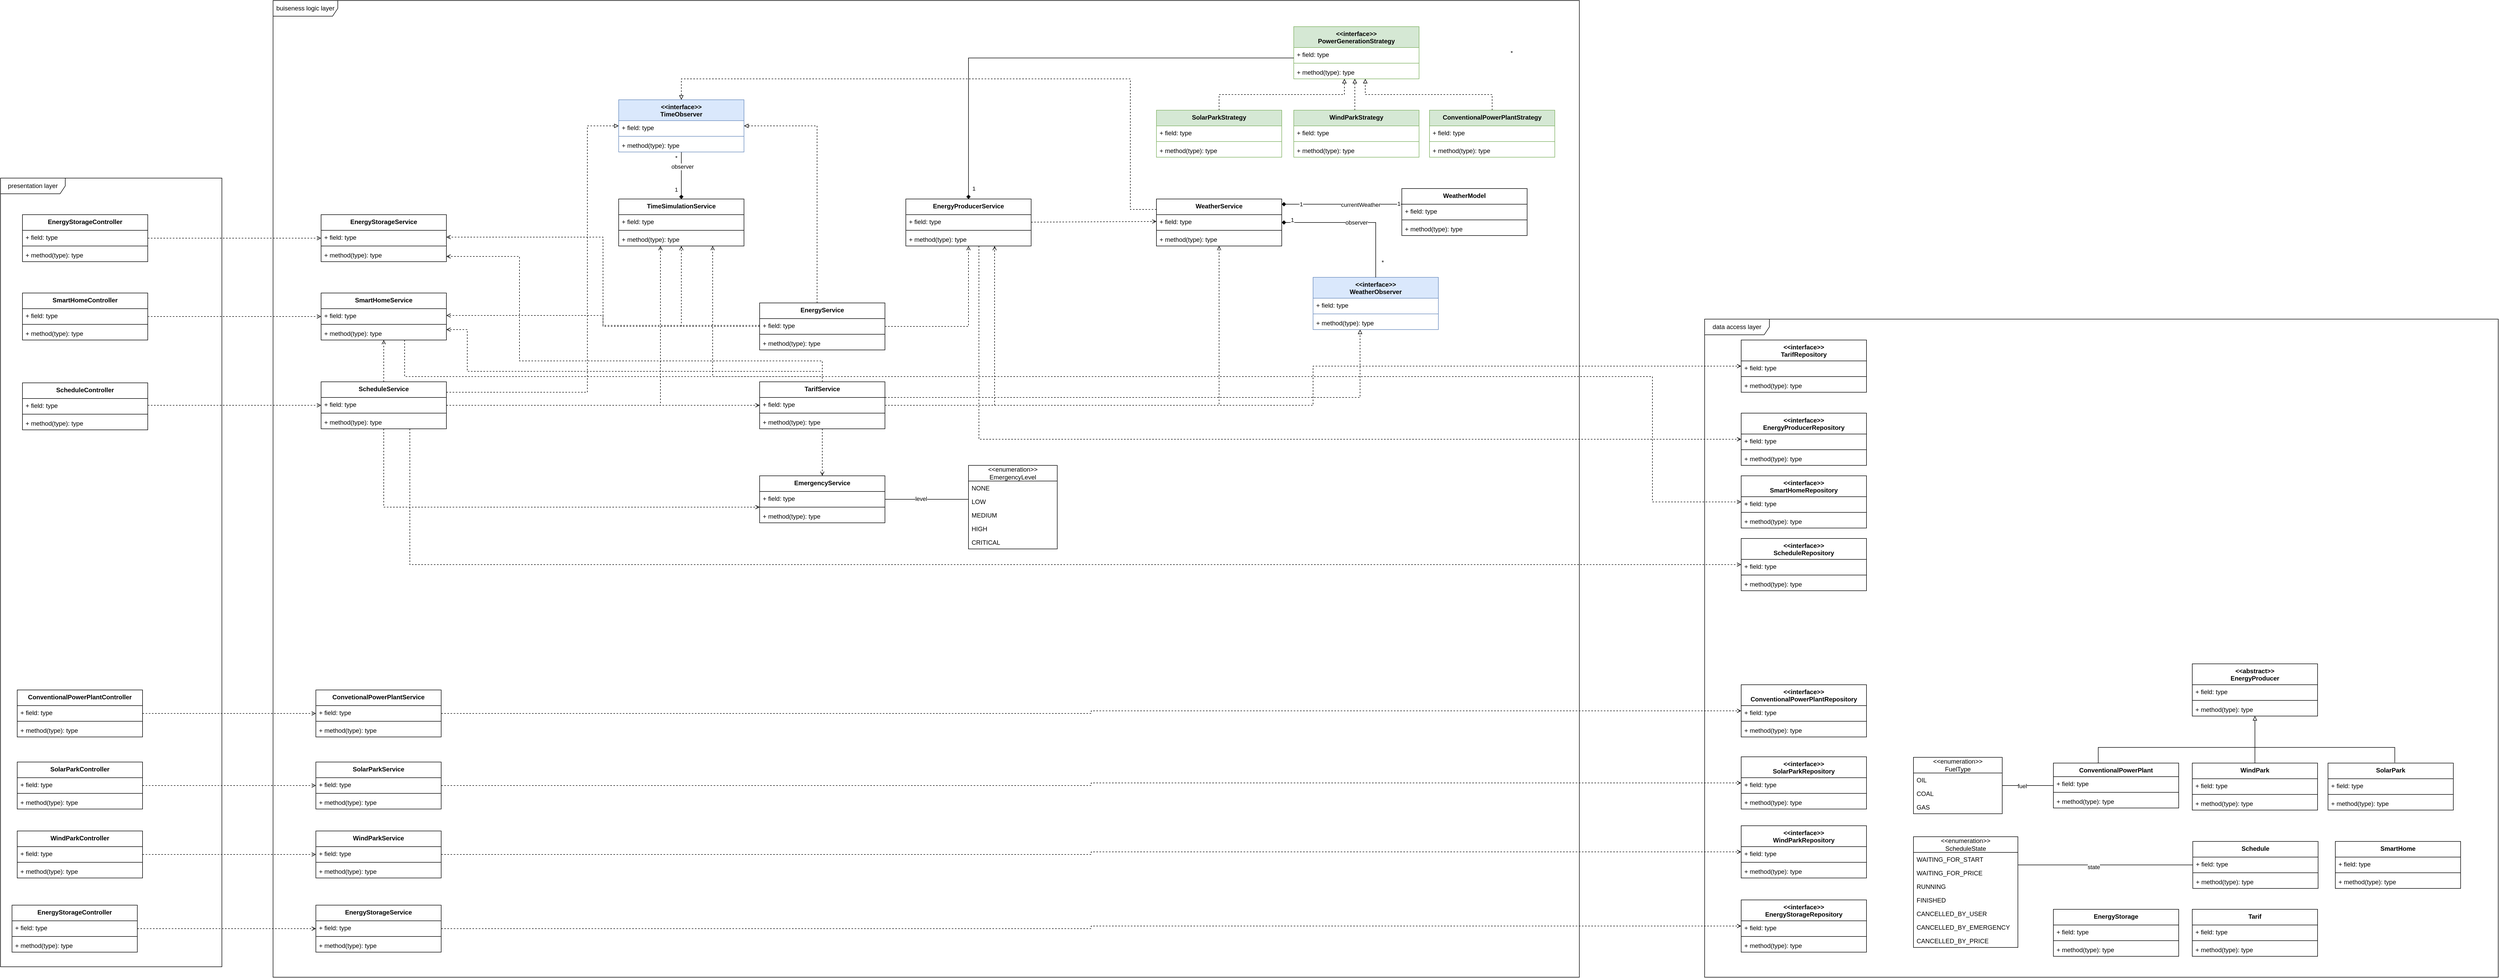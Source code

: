 <mxfile version="21.3.8" type="device">
  <diagram id="C5RBs43oDa-KdzZeNtuy" name="Page-1">
    <mxGraphModel dx="4380" dy="4021" grid="1" gridSize="10" guides="1" tooltips="1" connect="1" arrows="1" fold="1" page="1" pageScale="1" pageWidth="827" pageHeight="1169" math="0" shadow="0">
      <root>
        <mxCell id="WIyWlLk6GJQsqaUBKTNV-0" />
        <mxCell id="WIyWlLk6GJQsqaUBKTNV-1" parent="WIyWlLk6GJQsqaUBKTNV-0" />
        <mxCell id="OQ-uhCBIKv-qtAXGYU_0-40" style="edgeStyle=orthogonalEdgeStyle;rounded=0;orthogonalLoop=1;jettySize=auto;html=1;exitX=0.358;exitY=0;exitDx=0;exitDy=0;exitPerimeter=0;endArrow=none;endFill=0;" parent="WIyWlLk6GJQsqaUBKTNV-1" source="OQ-uhCBIKv-qtAXGYU_0-0" edge="1">
          <mxGeometry relative="1" as="geometry">
            <mxPoint x="2664" y="-340" as="targetPoint" />
            <Array as="points">
              <mxPoint x="2364" y="-330" />
              <mxPoint x="2664" y="-330" />
            </Array>
          </mxGeometry>
        </mxCell>
        <mxCell id="fRMH1NkJmqVdYzqGde5x-22" style="edgeStyle=orthogonalEdgeStyle;rounded=0;orthogonalLoop=1;jettySize=auto;html=1;endArrow=none;endFill=0;startArrow=none;startFill=0;" parent="WIyWlLk6GJQsqaUBKTNV-1" source="OQ-uhCBIKv-qtAXGYU_0-0" target="TYyk49N6E4WC7A21UHh4-52" edge="1">
          <mxGeometry relative="1" as="geometry" />
        </mxCell>
        <mxCell id="fRMH1NkJmqVdYzqGde5x-25" value="fuel" style="edgeLabel;html=1;align=center;verticalAlign=middle;resizable=0;points=[];" parent="fRMH1NkJmqVdYzqGde5x-22" connectable="0" vertex="1">
          <mxGeometry x="0.225" y="1" relative="1" as="geometry">
            <mxPoint as="offset" />
          </mxGeometry>
        </mxCell>
        <mxCell id="OQ-uhCBIKv-qtAXGYU_0-0" value="ConventionalPowerPlant" style="swimlane;fontStyle=1;align=center;verticalAlign=top;childLayout=stackLayout;horizontal=1;startSize=26;horizontalStack=0;resizeParent=1;resizeParentMax=0;resizeLast=0;collapsible=1;marginBottom=0;whiteSpace=wrap;html=1;" parent="WIyWlLk6GJQsqaUBKTNV-1" vertex="1">
          <mxGeometry x="2278" y="-300" width="240" height="86" as="geometry" />
        </mxCell>
        <mxCell id="OQ-uhCBIKv-qtAXGYU_0-1" value="+ field: type" style="text;strokeColor=none;fillColor=none;align=left;verticalAlign=top;spacingLeft=4;spacingRight=4;overflow=hidden;rotatable=0;points=[[0,0.5],[1,0.5]];portConstraint=eastwest;whiteSpace=wrap;html=1;" parent="OQ-uhCBIKv-qtAXGYU_0-0" vertex="1">
          <mxGeometry y="26" width="240" height="26" as="geometry" />
        </mxCell>
        <mxCell id="OQ-uhCBIKv-qtAXGYU_0-2" value="" style="line;strokeWidth=1;fillColor=none;align=left;verticalAlign=middle;spacingTop=-1;spacingLeft=3;spacingRight=3;rotatable=0;labelPosition=right;points=[];portConstraint=eastwest;strokeColor=inherit;" parent="OQ-uhCBIKv-qtAXGYU_0-0" vertex="1">
          <mxGeometry y="52" width="240" height="8" as="geometry" />
        </mxCell>
        <mxCell id="OQ-uhCBIKv-qtAXGYU_0-3" value="+ method(type): type" style="text;strokeColor=none;fillColor=none;align=left;verticalAlign=top;spacingLeft=4;spacingRight=4;overflow=hidden;rotatable=0;points=[[0,0.5],[1,0.5]];portConstraint=eastwest;whiteSpace=wrap;html=1;" parent="OQ-uhCBIKv-qtAXGYU_0-0" vertex="1">
          <mxGeometry y="60" width="240" height="26" as="geometry" />
        </mxCell>
        <mxCell id="OQ-uhCBIKv-qtAXGYU_0-4" value="&amp;lt;&amp;lt;abstract&amp;gt;&amp;gt;&lt;br&gt;EnergyProducer" style="swimlane;fontStyle=1;align=center;verticalAlign=top;childLayout=stackLayout;horizontal=1;startSize=40;horizontalStack=0;resizeParent=1;resizeParentMax=0;resizeLast=0;collapsible=1;marginBottom=0;whiteSpace=wrap;html=1;" parent="WIyWlLk6GJQsqaUBKTNV-1" vertex="1">
          <mxGeometry x="2544" y="-490" width="240" height="100" as="geometry" />
        </mxCell>
        <mxCell id="OQ-uhCBIKv-qtAXGYU_0-5" value="+ field: type" style="text;strokeColor=none;fillColor=none;align=left;verticalAlign=top;spacingLeft=4;spacingRight=4;overflow=hidden;rotatable=0;points=[[0,0.5],[1,0.5]];portConstraint=eastwest;whiteSpace=wrap;html=1;" parent="OQ-uhCBIKv-qtAXGYU_0-4" vertex="1">
          <mxGeometry y="40" width="240" height="26" as="geometry" />
        </mxCell>
        <mxCell id="OQ-uhCBIKv-qtAXGYU_0-6" value="" style="line;strokeWidth=1;fillColor=none;align=left;verticalAlign=middle;spacingTop=-1;spacingLeft=3;spacingRight=3;rotatable=0;labelPosition=right;points=[];portConstraint=eastwest;strokeColor=inherit;" parent="OQ-uhCBIKv-qtAXGYU_0-4" vertex="1">
          <mxGeometry y="66" width="240" height="8" as="geometry" />
        </mxCell>
        <mxCell id="OQ-uhCBIKv-qtAXGYU_0-7" value="+ method(type): type" style="text;strokeColor=none;fillColor=none;align=left;verticalAlign=top;spacingLeft=4;spacingRight=4;overflow=hidden;rotatable=0;points=[[0,0.5],[1,0.5]];portConstraint=eastwest;whiteSpace=wrap;html=1;" parent="OQ-uhCBIKv-qtAXGYU_0-4" vertex="1">
          <mxGeometry y="74" width="240" height="26" as="geometry" />
        </mxCell>
        <mxCell id="OQ-uhCBIKv-qtAXGYU_0-8" value="EnergyStorage" style="swimlane;fontStyle=1;align=center;verticalAlign=top;childLayout=stackLayout;horizontal=1;startSize=30;horizontalStack=0;resizeParent=1;resizeParentMax=0;resizeLast=0;collapsible=1;marginBottom=0;whiteSpace=wrap;html=1;" parent="WIyWlLk6GJQsqaUBKTNV-1" vertex="1">
          <mxGeometry x="2278" y="-20" width="240" height="90" as="geometry">
            <mxRectangle x="600" y="-440" width="130" height="30" as="alternateBounds" />
          </mxGeometry>
        </mxCell>
        <mxCell id="OQ-uhCBIKv-qtAXGYU_0-9" value="+ field: type" style="text;strokeColor=none;fillColor=none;align=left;verticalAlign=top;spacingLeft=4;spacingRight=4;overflow=hidden;rotatable=0;points=[[0,0.5],[1,0.5]];portConstraint=eastwest;whiteSpace=wrap;html=1;" parent="OQ-uhCBIKv-qtAXGYU_0-8" vertex="1">
          <mxGeometry y="30" width="240" height="26" as="geometry" />
        </mxCell>
        <mxCell id="OQ-uhCBIKv-qtAXGYU_0-10" value="" style="line;strokeWidth=1;fillColor=none;align=left;verticalAlign=middle;spacingTop=-1;spacingLeft=3;spacingRight=3;rotatable=0;labelPosition=right;points=[];portConstraint=eastwest;strokeColor=inherit;" parent="OQ-uhCBIKv-qtAXGYU_0-8" vertex="1">
          <mxGeometry y="56" width="240" height="8" as="geometry" />
        </mxCell>
        <mxCell id="OQ-uhCBIKv-qtAXGYU_0-11" value="+ method(type): type" style="text;strokeColor=none;fillColor=none;align=left;verticalAlign=top;spacingLeft=4;spacingRight=4;overflow=hidden;rotatable=0;points=[[0,0.5],[1,0.5]];portConstraint=eastwest;whiteSpace=wrap;html=1;" parent="OQ-uhCBIKv-qtAXGYU_0-8" vertex="1">
          <mxGeometry y="64" width="240" height="26" as="geometry" />
        </mxCell>
        <mxCell id="fRMH1NkJmqVdYzqGde5x-26" style="edgeStyle=orthogonalEdgeStyle;rounded=0;orthogonalLoop=1;jettySize=auto;html=1;endArrow=none;endFill=0;startArrow=none;startFill=0;" parent="WIyWlLk6GJQsqaUBKTNV-1" source="OQ-uhCBIKv-qtAXGYU_0-12" target="TYyk49N6E4WC7A21UHh4-56" edge="1">
          <mxGeometry relative="1" as="geometry">
            <Array as="points">
              <mxPoint x="2310" y="-105" />
              <mxPoint x="2310" y="-105" />
            </Array>
          </mxGeometry>
        </mxCell>
        <mxCell id="fRMH1NkJmqVdYzqGde5x-28" value="state" style="edgeLabel;html=1;align=center;verticalAlign=middle;resizable=0;points=[];" parent="fRMH1NkJmqVdYzqGde5x-26" connectable="0" vertex="1">
          <mxGeometry x="0.133" y="4" relative="1" as="geometry">
            <mxPoint as="offset" />
          </mxGeometry>
        </mxCell>
        <mxCell id="OQ-uhCBIKv-qtAXGYU_0-12" value="Schedule" style="swimlane;fontStyle=1;align=center;verticalAlign=top;childLayout=stackLayout;horizontal=1;startSize=30;horizontalStack=0;resizeParent=1;resizeParentMax=0;resizeLast=0;collapsible=1;marginBottom=0;whiteSpace=wrap;html=1;" parent="WIyWlLk6GJQsqaUBKTNV-1" vertex="1">
          <mxGeometry x="2545" y="-150" width="240" height="90" as="geometry">
            <mxRectangle x="-413" y="780" width="90" height="30" as="alternateBounds" />
          </mxGeometry>
        </mxCell>
        <mxCell id="OQ-uhCBIKv-qtAXGYU_0-13" value="+ field: type" style="text;strokeColor=none;fillColor=none;align=left;verticalAlign=top;spacingLeft=4;spacingRight=4;overflow=hidden;rotatable=0;points=[[0,0.5],[1,0.5]];portConstraint=eastwest;whiteSpace=wrap;html=1;" parent="OQ-uhCBIKv-qtAXGYU_0-12" vertex="1">
          <mxGeometry y="30" width="240" height="26" as="geometry" />
        </mxCell>
        <mxCell id="OQ-uhCBIKv-qtAXGYU_0-14" value="" style="line;strokeWidth=1;fillColor=none;align=left;verticalAlign=middle;spacingTop=-1;spacingLeft=3;spacingRight=3;rotatable=0;labelPosition=right;points=[];portConstraint=eastwest;strokeColor=inherit;" parent="OQ-uhCBIKv-qtAXGYU_0-12" vertex="1">
          <mxGeometry y="56" width="240" height="8" as="geometry" />
        </mxCell>
        <mxCell id="OQ-uhCBIKv-qtAXGYU_0-15" value="+ method(type): type" style="text;strokeColor=none;fillColor=none;align=left;verticalAlign=top;spacingLeft=4;spacingRight=4;overflow=hidden;rotatable=0;points=[[0,0.5],[1,0.5]];portConstraint=eastwest;whiteSpace=wrap;html=1;" parent="OQ-uhCBIKv-qtAXGYU_0-12" vertex="1">
          <mxGeometry y="64" width="240" height="26" as="geometry" />
        </mxCell>
        <mxCell id="OQ-uhCBIKv-qtAXGYU_0-16" value="SmartHome" style="swimlane;fontStyle=1;align=center;verticalAlign=top;childLayout=stackLayout;horizontal=1;startSize=30;horizontalStack=0;resizeParent=1;resizeParentMax=0;resizeLast=0;collapsible=1;marginBottom=0;whiteSpace=wrap;html=1;" parent="WIyWlLk6GJQsqaUBKTNV-1" vertex="1">
          <mxGeometry x="2818" y="-150" width="240" height="90" as="geometry">
            <mxRectangle x="429" y="670" width="110" height="30" as="alternateBounds" />
          </mxGeometry>
        </mxCell>
        <mxCell id="OQ-uhCBIKv-qtAXGYU_0-17" value="+ field: type" style="text;strokeColor=none;fillColor=none;align=left;verticalAlign=top;spacingLeft=4;spacingRight=4;overflow=hidden;rotatable=0;points=[[0,0.5],[1,0.5]];portConstraint=eastwest;whiteSpace=wrap;html=1;" parent="OQ-uhCBIKv-qtAXGYU_0-16" vertex="1">
          <mxGeometry y="30" width="240" height="26" as="geometry" />
        </mxCell>
        <mxCell id="OQ-uhCBIKv-qtAXGYU_0-18" value="" style="line;strokeWidth=1;fillColor=none;align=left;verticalAlign=middle;spacingTop=-1;spacingLeft=3;spacingRight=3;rotatable=0;labelPosition=right;points=[];portConstraint=eastwest;strokeColor=inherit;" parent="OQ-uhCBIKv-qtAXGYU_0-16" vertex="1">
          <mxGeometry y="56" width="240" height="8" as="geometry" />
        </mxCell>
        <mxCell id="OQ-uhCBIKv-qtAXGYU_0-19" value="+ method(type): type" style="text;strokeColor=none;fillColor=none;align=left;verticalAlign=top;spacingLeft=4;spacingRight=4;overflow=hidden;rotatable=0;points=[[0,0.5],[1,0.5]];portConstraint=eastwest;whiteSpace=wrap;html=1;" parent="OQ-uhCBIKv-qtAXGYU_0-16" vertex="1">
          <mxGeometry y="64" width="240" height="26" as="geometry" />
        </mxCell>
        <mxCell id="OQ-uhCBIKv-qtAXGYU_0-41" style="edgeStyle=orthogonalEdgeStyle;rounded=0;orthogonalLoop=1;jettySize=auto;html=1;exitX=0.533;exitY=-0.011;exitDx=0;exitDy=0;exitPerimeter=0;endArrow=none;endFill=0;" parent="WIyWlLk6GJQsqaUBKTNV-1" source="OQ-uhCBIKv-qtAXGYU_0-20" edge="1">
          <mxGeometry relative="1" as="geometry">
            <mxPoint x="2664" y="-330" as="targetPoint" />
            <Array as="points">
              <mxPoint x="2932" y="-330" />
            </Array>
          </mxGeometry>
        </mxCell>
        <mxCell id="OQ-uhCBIKv-qtAXGYU_0-20" value="&lt;div&gt;SolarPark&lt;/div&gt;" style="swimlane;fontStyle=1;align=center;verticalAlign=top;childLayout=stackLayout;horizontal=1;startSize=30;horizontalStack=0;resizeParent=1;resizeParentMax=0;resizeLast=0;collapsible=1;marginBottom=0;whiteSpace=wrap;html=1;" parent="WIyWlLk6GJQsqaUBKTNV-1" vertex="1">
          <mxGeometry x="2804" y="-300" width="240" height="90" as="geometry" />
        </mxCell>
        <mxCell id="OQ-uhCBIKv-qtAXGYU_0-21" value="+ field: type" style="text;strokeColor=none;fillColor=none;align=left;verticalAlign=top;spacingLeft=4;spacingRight=4;overflow=hidden;rotatable=0;points=[[0,0.5],[1,0.5]];portConstraint=eastwest;whiteSpace=wrap;html=1;" parent="OQ-uhCBIKv-qtAXGYU_0-20" vertex="1">
          <mxGeometry y="30" width="240" height="26" as="geometry" />
        </mxCell>
        <mxCell id="OQ-uhCBIKv-qtAXGYU_0-22" value="" style="line;strokeWidth=1;fillColor=none;align=left;verticalAlign=middle;spacingTop=-1;spacingLeft=3;spacingRight=3;rotatable=0;labelPosition=right;points=[];portConstraint=eastwest;strokeColor=inherit;" parent="OQ-uhCBIKv-qtAXGYU_0-20" vertex="1">
          <mxGeometry y="56" width="240" height="8" as="geometry" />
        </mxCell>
        <mxCell id="OQ-uhCBIKv-qtAXGYU_0-23" value="+ method(type): type" style="text;strokeColor=none;fillColor=none;align=left;verticalAlign=top;spacingLeft=4;spacingRight=4;overflow=hidden;rotatable=0;points=[[0,0.5],[1,0.5]];portConstraint=eastwest;whiteSpace=wrap;html=1;" parent="OQ-uhCBIKv-qtAXGYU_0-20" vertex="1">
          <mxGeometry y="64" width="240" height="26" as="geometry" />
        </mxCell>
        <mxCell id="OQ-uhCBIKv-qtAXGYU_0-24" value="Tarif" style="swimlane;fontStyle=1;align=center;verticalAlign=top;childLayout=stackLayout;horizontal=1;startSize=30;horizontalStack=0;resizeParent=1;resizeParentMax=0;resizeLast=0;collapsible=1;marginBottom=0;whiteSpace=wrap;html=1;" parent="WIyWlLk6GJQsqaUBKTNV-1" vertex="1">
          <mxGeometry x="2544" y="-20" width="240" height="90" as="geometry">
            <mxRectangle x="436" y="530" width="70" height="30" as="alternateBounds" />
          </mxGeometry>
        </mxCell>
        <mxCell id="OQ-uhCBIKv-qtAXGYU_0-25" value="+ field: type" style="text;strokeColor=none;fillColor=none;align=left;verticalAlign=top;spacingLeft=4;spacingRight=4;overflow=hidden;rotatable=0;points=[[0,0.5],[1,0.5]];portConstraint=eastwest;whiteSpace=wrap;html=1;" parent="OQ-uhCBIKv-qtAXGYU_0-24" vertex="1">
          <mxGeometry y="30" width="240" height="26" as="geometry" />
        </mxCell>
        <mxCell id="OQ-uhCBIKv-qtAXGYU_0-26" value="" style="line;strokeWidth=1;fillColor=none;align=left;verticalAlign=middle;spacingTop=-1;spacingLeft=3;spacingRight=3;rotatable=0;labelPosition=right;points=[];portConstraint=eastwest;strokeColor=inherit;" parent="OQ-uhCBIKv-qtAXGYU_0-24" vertex="1">
          <mxGeometry y="56" width="240" height="8" as="geometry" />
        </mxCell>
        <mxCell id="OQ-uhCBIKv-qtAXGYU_0-27" value="+ method(type): type" style="text;strokeColor=none;fillColor=none;align=left;verticalAlign=top;spacingLeft=4;spacingRight=4;overflow=hidden;rotatable=0;points=[[0,0.5],[1,0.5]];portConstraint=eastwest;whiteSpace=wrap;html=1;" parent="OQ-uhCBIKv-qtAXGYU_0-24" vertex="1">
          <mxGeometry y="64" width="240" height="26" as="geometry" />
        </mxCell>
        <mxCell id="OQ-uhCBIKv-qtAXGYU_0-37" style="edgeStyle=orthogonalEdgeStyle;rounded=0;orthogonalLoop=1;jettySize=auto;html=1;entryX=0.5;entryY=1;entryDx=0;entryDy=0;endArrow=block;endFill=0;" parent="WIyWlLk6GJQsqaUBKTNV-1" source="OQ-uhCBIKv-qtAXGYU_0-32" target="OQ-uhCBIKv-qtAXGYU_0-4" edge="1">
          <mxGeometry relative="1" as="geometry" />
        </mxCell>
        <mxCell id="OQ-uhCBIKv-qtAXGYU_0-32" value="WindPark" style="swimlane;fontStyle=1;align=center;verticalAlign=top;childLayout=stackLayout;horizontal=1;startSize=30;horizontalStack=0;resizeParent=1;resizeParentMax=0;resizeLast=0;collapsible=1;marginBottom=0;whiteSpace=wrap;html=1;" parent="WIyWlLk6GJQsqaUBKTNV-1" vertex="1">
          <mxGeometry x="2544" y="-300" width="240" height="90" as="geometry" />
        </mxCell>
        <mxCell id="OQ-uhCBIKv-qtAXGYU_0-33" value="+ field: type" style="text;strokeColor=none;fillColor=none;align=left;verticalAlign=top;spacingLeft=4;spacingRight=4;overflow=hidden;rotatable=0;points=[[0,0.5],[1,0.5]];portConstraint=eastwest;whiteSpace=wrap;html=1;" parent="OQ-uhCBIKv-qtAXGYU_0-32" vertex="1">
          <mxGeometry y="30" width="240" height="26" as="geometry" />
        </mxCell>
        <mxCell id="OQ-uhCBIKv-qtAXGYU_0-34" value="" style="line;strokeWidth=1;fillColor=none;align=left;verticalAlign=middle;spacingTop=-1;spacingLeft=3;spacingRight=3;rotatable=0;labelPosition=right;points=[];portConstraint=eastwest;strokeColor=inherit;" parent="OQ-uhCBIKv-qtAXGYU_0-32" vertex="1">
          <mxGeometry y="56" width="240" height="8" as="geometry" />
        </mxCell>
        <mxCell id="OQ-uhCBIKv-qtAXGYU_0-35" value="+ method(type): type" style="text;strokeColor=none;fillColor=none;align=left;verticalAlign=top;spacingLeft=4;spacingRight=4;overflow=hidden;rotatable=0;points=[[0,0.5],[1,0.5]];portConstraint=eastwest;whiteSpace=wrap;html=1;" parent="OQ-uhCBIKv-qtAXGYU_0-32" vertex="1">
          <mxGeometry y="64" width="240" height="26" as="geometry" />
        </mxCell>
        <mxCell id="OQ-uhCBIKv-qtAXGYU_0-46" value="&amp;lt;&amp;lt;interface&amp;gt;&amp;gt;&lt;br&gt;ScheduleRepository" style="swimlane;fontStyle=1;align=center;verticalAlign=top;childLayout=stackLayout;horizontal=1;startSize=40;horizontalStack=0;resizeParent=1;resizeParentMax=0;resizeLast=0;collapsible=1;marginBottom=0;whiteSpace=wrap;html=1;" parent="WIyWlLk6GJQsqaUBKTNV-1" vertex="1">
          <mxGeometry x="1680" y="-730" width="240" height="100" as="geometry">
            <mxRectangle x="429" y="800" width="90" height="30" as="alternateBounds" />
          </mxGeometry>
        </mxCell>
        <mxCell id="OQ-uhCBIKv-qtAXGYU_0-47" value="+ field: type" style="text;strokeColor=none;fillColor=none;align=left;verticalAlign=top;spacingLeft=4;spacingRight=4;overflow=hidden;rotatable=0;points=[[0,0.5],[1,0.5]];portConstraint=eastwest;whiteSpace=wrap;html=1;" parent="OQ-uhCBIKv-qtAXGYU_0-46" vertex="1">
          <mxGeometry y="40" width="240" height="26" as="geometry" />
        </mxCell>
        <mxCell id="OQ-uhCBIKv-qtAXGYU_0-48" value="" style="line;strokeWidth=1;fillColor=none;align=left;verticalAlign=middle;spacingTop=-1;spacingLeft=3;spacingRight=3;rotatable=0;labelPosition=right;points=[];portConstraint=eastwest;strokeColor=inherit;" parent="OQ-uhCBIKv-qtAXGYU_0-46" vertex="1">
          <mxGeometry y="66" width="240" height="8" as="geometry" />
        </mxCell>
        <mxCell id="OQ-uhCBIKv-qtAXGYU_0-49" value="+ method(type): type" style="text;strokeColor=none;fillColor=none;align=left;verticalAlign=top;spacingLeft=4;spacingRight=4;overflow=hidden;rotatable=0;points=[[0,0.5],[1,0.5]];portConstraint=eastwest;whiteSpace=wrap;html=1;" parent="OQ-uhCBIKv-qtAXGYU_0-46" vertex="1">
          <mxGeometry y="74" width="240" height="26" as="geometry" />
        </mxCell>
        <mxCell id="OQ-uhCBIKv-qtAXGYU_0-50" value="&amp;lt;&amp;lt;interface&amp;gt;&amp;gt;&lt;br&gt;TarifRepository" style="swimlane;fontStyle=1;align=center;verticalAlign=top;childLayout=stackLayout;horizontal=1;startSize=40;horizontalStack=0;resizeParent=1;resizeParentMax=0;resizeLast=0;collapsible=1;marginBottom=0;whiteSpace=wrap;html=1;" parent="WIyWlLk6GJQsqaUBKTNV-1" vertex="1">
          <mxGeometry x="1680" y="-1110" width="240" height="100" as="geometry">
            <mxRectangle x="429" y="800" width="90" height="30" as="alternateBounds" />
          </mxGeometry>
        </mxCell>
        <mxCell id="OQ-uhCBIKv-qtAXGYU_0-51" value="+ field: type" style="text;strokeColor=none;fillColor=none;align=left;verticalAlign=top;spacingLeft=4;spacingRight=4;overflow=hidden;rotatable=0;points=[[0,0.5],[1,0.5]];portConstraint=eastwest;whiteSpace=wrap;html=1;" parent="OQ-uhCBIKv-qtAXGYU_0-50" vertex="1">
          <mxGeometry y="40" width="240" height="26" as="geometry" />
        </mxCell>
        <mxCell id="OQ-uhCBIKv-qtAXGYU_0-52" value="" style="line;strokeWidth=1;fillColor=none;align=left;verticalAlign=middle;spacingTop=-1;spacingLeft=3;spacingRight=3;rotatable=0;labelPosition=right;points=[];portConstraint=eastwest;strokeColor=inherit;" parent="OQ-uhCBIKv-qtAXGYU_0-50" vertex="1">
          <mxGeometry y="66" width="240" height="8" as="geometry" />
        </mxCell>
        <mxCell id="OQ-uhCBIKv-qtAXGYU_0-53" value="+ method(type): type" style="text;strokeColor=none;fillColor=none;align=left;verticalAlign=top;spacingLeft=4;spacingRight=4;overflow=hidden;rotatable=0;points=[[0,0.5],[1,0.5]];portConstraint=eastwest;whiteSpace=wrap;html=1;" parent="OQ-uhCBIKv-qtAXGYU_0-50" vertex="1">
          <mxGeometry y="74" width="240" height="26" as="geometry" />
        </mxCell>
        <mxCell id="OQ-uhCBIKv-qtAXGYU_0-54" value="&amp;lt;&amp;lt;interface&amp;gt;&amp;gt;&lt;br&gt;SmartHomeRepository" style="swimlane;fontStyle=1;align=center;verticalAlign=top;childLayout=stackLayout;horizontal=1;startSize=40;horizontalStack=0;resizeParent=1;resizeParentMax=0;resizeLast=0;collapsible=1;marginBottom=0;whiteSpace=wrap;html=1;" parent="WIyWlLk6GJQsqaUBKTNV-1" vertex="1">
          <mxGeometry x="1680" y="-850" width="240" height="100" as="geometry">
            <mxRectangle x="429" y="770" width="90" height="30" as="alternateBounds" />
          </mxGeometry>
        </mxCell>
        <mxCell id="OQ-uhCBIKv-qtAXGYU_0-55" value="+ field: type" style="text;strokeColor=none;fillColor=none;align=left;verticalAlign=top;spacingLeft=4;spacingRight=4;overflow=hidden;rotatable=0;points=[[0,0.5],[1,0.5]];portConstraint=eastwest;whiteSpace=wrap;html=1;" parent="OQ-uhCBIKv-qtAXGYU_0-54" vertex="1">
          <mxGeometry y="40" width="240" height="26" as="geometry" />
        </mxCell>
        <mxCell id="OQ-uhCBIKv-qtAXGYU_0-56" value="" style="line;strokeWidth=1;fillColor=none;align=left;verticalAlign=middle;spacingTop=-1;spacingLeft=3;spacingRight=3;rotatable=0;labelPosition=right;points=[];portConstraint=eastwest;strokeColor=inherit;" parent="OQ-uhCBIKv-qtAXGYU_0-54" vertex="1">
          <mxGeometry y="66" width="240" height="8" as="geometry" />
        </mxCell>
        <mxCell id="OQ-uhCBIKv-qtAXGYU_0-57" value="+ method(type): type" style="text;strokeColor=none;fillColor=none;align=left;verticalAlign=top;spacingLeft=4;spacingRight=4;overflow=hidden;rotatable=0;points=[[0,0.5],[1,0.5]];portConstraint=eastwest;whiteSpace=wrap;html=1;" parent="OQ-uhCBIKv-qtAXGYU_0-54" vertex="1">
          <mxGeometry y="74" width="240" height="26" as="geometry" />
        </mxCell>
        <mxCell id="OQ-uhCBIKv-qtAXGYU_0-58" value="WeatherModel" style="swimlane;fontStyle=1;align=center;verticalAlign=top;childLayout=stackLayout;horizontal=1;startSize=30;horizontalStack=0;resizeParent=1;resizeParentMax=0;resizeLast=0;collapsible=1;marginBottom=0;whiteSpace=wrap;html=1;" parent="WIyWlLk6GJQsqaUBKTNV-1" vertex="1">
          <mxGeometry x="1030" y="-1400" width="240" height="90" as="geometry">
            <mxRectangle x="550" y="620" width="90" height="30" as="alternateBounds" />
          </mxGeometry>
        </mxCell>
        <mxCell id="OQ-uhCBIKv-qtAXGYU_0-59" value="+ field: type" style="text;strokeColor=none;fillColor=none;align=left;verticalAlign=top;spacingLeft=4;spacingRight=4;overflow=hidden;rotatable=0;points=[[0,0.5],[1,0.5]];portConstraint=eastwest;whiteSpace=wrap;html=1;" parent="OQ-uhCBIKv-qtAXGYU_0-58" vertex="1">
          <mxGeometry y="30" width="240" height="26" as="geometry" />
        </mxCell>
        <mxCell id="OQ-uhCBIKv-qtAXGYU_0-60" value="" style="line;strokeWidth=1;fillColor=none;align=left;verticalAlign=middle;spacingTop=-1;spacingLeft=3;spacingRight=3;rotatable=0;labelPosition=right;points=[];portConstraint=eastwest;strokeColor=inherit;" parent="OQ-uhCBIKv-qtAXGYU_0-58" vertex="1">
          <mxGeometry y="56" width="240" height="8" as="geometry" />
        </mxCell>
        <mxCell id="OQ-uhCBIKv-qtAXGYU_0-61" value="+ method(type): type" style="text;strokeColor=none;fillColor=none;align=left;verticalAlign=top;spacingLeft=4;spacingRight=4;overflow=hidden;rotatable=0;points=[[0,0.5],[1,0.5]];portConstraint=eastwest;whiteSpace=wrap;html=1;" parent="OQ-uhCBIKv-qtAXGYU_0-58" vertex="1">
          <mxGeometry y="64" width="240" height="26" as="geometry" />
        </mxCell>
        <mxCell id="fRMH1NkJmqVdYzqGde5x-13" value="" style="edgeStyle=orthogonalEdgeStyle;rounded=0;orthogonalLoop=1;jettySize=auto;html=1;startArrow=none;startFill=0;endArrow=none;endFill=0;" parent="WIyWlLk6GJQsqaUBKTNV-1" edge="1">
          <mxGeometry relative="1" as="geometry">
            <mxPoint x="40" y="-805" as="sourcePoint" />
            <mxPoint x="200" y="-799.991" as="targetPoint" />
            <Array as="points">
              <mxPoint x="200" y="-805" />
            </Array>
            <mxPoint as="offset" />
          </mxGeometry>
        </mxCell>
        <mxCell id="fRMH1NkJmqVdYzqGde5x-17" value="level" style="edgeLabel;html=1;align=center;verticalAlign=middle;resizable=0;points=[];" parent="fRMH1NkJmqVdYzqGde5x-13" connectable="0" vertex="1">
          <mxGeometry x="-0.17" y="1" relative="1" as="geometry">
            <mxPoint as="offset" />
          </mxGeometry>
        </mxCell>
        <mxCell id="OQ-uhCBIKv-qtAXGYU_0-62" value="EmergencyService" style="swimlane;fontStyle=1;align=center;verticalAlign=top;childLayout=stackLayout;horizontal=1;startSize=30;horizontalStack=0;resizeParent=1;resizeParentMax=0;resizeLast=0;collapsible=1;marginBottom=0;whiteSpace=wrap;html=1;" parent="WIyWlLk6GJQsqaUBKTNV-1" vertex="1">
          <mxGeometry x="-200" y="-850" width="240" height="90" as="geometry">
            <mxRectangle x="550" y="620" width="90" height="30" as="alternateBounds" />
          </mxGeometry>
        </mxCell>
        <mxCell id="OQ-uhCBIKv-qtAXGYU_0-63" value="+ field: type" style="text;strokeColor=none;fillColor=none;align=left;verticalAlign=top;spacingLeft=4;spacingRight=4;overflow=hidden;rotatable=0;points=[[0,0.5],[1,0.5]];portConstraint=eastwest;whiteSpace=wrap;html=1;" parent="OQ-uhCBIKv-qtAXGYU_0-62" vertex="1">
          <mxGeometry y="30" width="240" height="26" as="geometry" />
        </mxCell>
        <mxCell id="OQ-uhCBIKv-qtAXGYU_0-64" value="" style="line;strokeWidth=1;fillColor=none;align=left;verticalAlign=middle;spacingTop=-1;spacingLeft=3;spacingRight=3;rotatable=0;labelPosition=right;points=[];portConstraint=eastwest;strokeColor=inherit;" parent="OQ-uhCBIKv-qtAXGYU_0-62" vertex="1">
          <mxGeometry y="56" width="240" height="8" as="geometry" />
        </mxCell>
        <mxCell id="OQ-uhCBIKv-qtAXGYU_0-65" value="+ method(type): type" style="text;strokeColor=none;fillColor=none;align=left;verticalAlign=top;spacingLeft=4;spacingRight=4;overflow=hidden;rotatable=0;points=[[0,0.5],[1,0.5]];portConstraint=eastwest;whiteSpace=wrap;html=1;" parent="OQ-uhCBIKv-qtAXGYU_0-62" vertex="1">
          <mxGeometry y="64" width="240" height="26" as="geometry" />
        </mxCell>
        <mxCell id="TYyk49N6E4WC7A21UHh4-123" style="edgeStyle=orthogonalEdgeStyle;rounded=0;orthogonalLoop=1;jettySize=auto;html=1;dashed=1;endArrow=open;endFill=0;" parent="WIyWlLk6GJQsqaUBKTNV-1" source="OQ-uhCBIKv-qtAXGYU_0-66" target="OQ-uhCBIKv-qtAXGYU_0-82" edge="1">
          <mxGeometry relative="1" as="geometry">
            <Array as="points">
              <mxPoint x="-390" y="-985" />
            </Array>
          </mxGeometry>
        </mxCell>
        <mxCell id="TYyk49N6E4WC7A21UHh4-124" style="edgeStyle=orthogonalEdgeStyle;rounded=0;orthogonalLoop=1;jettySize=auto;html=1;dashed=1;endArrow=open;endFill=0;" parent="WIyWlLk6GJQsqaUBKTNV-1" source="OQ-uhCBIKv-qtAXGYU_0-66" target="OQ-uhCBIKv-qtAXGYU_0-74" edge="1">
          <mxGeometry relative="1" as="geometry" />
        </mxCell>
        <mxCell id="TYyk49N6E4WC7A21UHh4-125" style="edgeStyle=orthogonalEdgeStyle;rounded=0;orthogonalLoop=1;jettySize=auto;html=1;endArrow=open;endFill=0;dashed=1;" parent="WIyWlLk6GJQsqaUBKTNV-1" source="OQ-uhCBIKv-qtAXGYU_0-66" target="OQ-uhCBIKv-qtAXGYU_0-62" edge="1">
          <mxGeometry relative="1" as="geometry">
            <Array as="points">
              <mxPoint x="-920" y="-790" />
            </Array>
          </mxGeometry>
        </mxCell>
        <mxCell id="TYyk49N6E4WC7A21UHh4-126" style="edgeStyle=orthogonalEdgeStyle;rounded=0;orthogonalLoop=1;jettySize=auto;html=1;dashed=1;endArrow=open;endFill=0;" parent="WIyWlLk6GJQsqaUBKTNV-1" source="OQ-uhCBIKv-qtAXGYU_0-66" target="OQ-uhCBIKv-qtAXGYU_0-70" edge="1">
          <mxGeometry relative="1" as="geometry" />
        </mxCell>
        <mxCell id="sV9Lz1yjnx45nYAhoRKJ-4" style="edgeStyle=orthogonalEdgeStyle;rounded=0;orthogonalLoop=1;jettySize=auto;html=1;endArrow=open;endFill=0;dashed=1;" edge="1" parent="WIyWlLk6GJQsqaUBKTNV-1" source="OQ-uhCBIKv-qtAXGYU_0-66" target="OQ-uhCBIKv-qtAXGYU_0-46">
          <mxGeometry relative="1" as="geometry">
            <Array as="points">
              <mxPoint x="-870" y="-680" />
            </Array>
          </mxGeometry>
        </mxCell>
        <mxCell id="sV9Lz1yjnx45nYAhoRKJ-13" style="edgeStyle=orthogonalEdgeStyle;rounded=0;orthogonalLoop=1;jettySize=auto;html=1;dashed=1;endArrow=block;endFill=0;" edge="1" parent="WIyWlLk6GJQsqaUBKTNV-1" source="OQ-uhCBIKv-qtAXGYU_0-66" target="TYyk49N6E4WC7A21UHh4-0">
          <mxGeometry relative="1" as="geometry">
            <Array as="points">
              <mxPoint x="-530" y="-1010" />
              <mxPoint x="-530" y="-1520" />
            </Array>
          </mxGeometry>
        </mxCell>
        <mxCell id="OQ-uhCBIKv-qtAXGYU_0-66" value="ScheduleService" style="swimlane;fontStyle=1;align=center;verticalAlign=top;childLayout=stackLayout;horizontal=1;startSize=30;horizontalStack=0;resizeParent=1;resizeParentMax=0;resizeLast=0;collapsible=1;marginBottom=0;whiteSpace=wrap;html=1;" parent="WIyWlLk6GJQsqaUBKTNV-1" vertex="1">
          <mxGeometry x="-1040" y="-1030" width="240" height="90" as="geometry">
            <mxRectangle x="550" y="620" width="90" height="30" as="alternateBounds" />
          </mxGeometry>
        </mxCell>
        <mxCell id="OQ-uhCBIKv-qtAXGYU_0-67" value="+ field: type" style="text;strokeColor=none;fillColor=none;align=left;verticalAlign=top;spacingLeft=4;spacingRight=4;overflow=hidden;rotatable=0;points=[[0,0.5],[1,0.5]];portConstraint=eastwest;whiteSpace=wrap;html=1;" parent="OQ-uhCBIKv-qtAXGYU_0-66" vertex="1">
          <mxGeometry y="30" width="240" height="26" as="geometry" />
        </mxCell>
        <mxCell id="OQ-uhCBIKv-qtAXGYU_0-68" value="" style="line;strokeWidth=1;fillColor=none;align=left;verticalAlign=middle;spacingTop=-1;spacingLeft=3;spacingRight=3;rotatable=0;labelPosition=right;points=[];portConstraint=eastwest;strokeColor=inherit;" parent="OQ-uhCBIKv-qtAXGYU_0-66" vertex="1">
          <mxGeometry y="56" width="240" height="8" as="geometry" />
        </mxCell>
        <mxCell id="OQ-uhCBIKv-qtAXGYU_0-69" value="+ method(type): type" style="text;strokeColor=none;fillColor=none;align=left;verticalAlign=top;spacingLeft=4;spacingRight=4;overflow=hidden;rotatable=0;points=[[0,0.5],[1,0.5]];portConstraint=eastwest;whiteSpace=wrap;html=1;" parent="OQ-uhCBIKv-qtAXGYU_0-66" vertex="1">
          <mxGeometry y="64" width="240" height="26" as="geometry" />
        </mxCell>
        <mxCell id="sV9Lz1yjnx45nYAhoRKJ-2" style="edgeStyle=orthogonalEdgeStyle;rounded=0;orthogonalLoop=1;jettySize=auto;html=1;endArrow=open;endFill=0;dashed=1;" edge="1" parent="WIyWlLk6GJQsqaUBKTNV-1" source="OQ-uhCBIKv-qtAXGYU_0-70" target="OQ-uhCBIKv-qtAXGYU_0-54">
          <mxGeometry relative="1" as="geometry">
            <Array as="points">
              <mxPoint x="-880" y="-1040" />
              <mxPoint x="1510" y="-1040" />
              <mxPoint x="1510" y="-800" />
            </Array>
          </mxGeometry>
        </mxCell>
        <mxCell id="OQ-uhCBIKv-qtAXGYU_0-70" value="SmartHomeService" style="swimlane;fontStyle=1;align=center;verticalAlign=top;childLayout=stackLayout;horizontal=1;startSize=30;horizontalStack=0;resizeParent=1;resizeParentMax=0;resizeLast=0;collapsible=1;marginBottom=0;whiteSpace=wrap;html=1;" parent="WIyWlLk6GJQsqaUBKTNV-1" vertex="1">
          <mxGeometry x="-1040" y="-1200" width="240" height="90" as="geometry">
            <mxRectangle x="550" y="620" width="90" height="30" as="alternateBounds" />
          </mxGeometry>
        </mxCell>
        <mxCell id="OQ-uhCBIKv-qtAXGYU_0-71" value="+ field: type" style="text;strokeColor=none;fillColor=none;align=left;verticalAlign=top;spacingLeft=4;spacingRight=4;overflow=hidden;rotatable=0;points=[[0,0.5],[1,0.5]];portConstraint=eastwest;whiteSpace=wrap;html=1;" parent="OQ-uhCBIKv-qtAXGYU_0-70" vertex="1">
          <mxGeometry y="30" width="240" height="26" as="geometry" />
        </mxCell>
        <mxCell id="OQ-uhCBIKv-qtAXGYU_0-72" value="" style="line;strokeWidth=1;fillColor=none;align=left;verticalAlign=middle;spacingTop=-1;spacingLeft=3;spacingRight=3;rotatable=0;labelPosition=right;points=[];portConstraint=eastwest;strokeColor=inherit;" parent="OQ-uhCBIKv-qtAXGYU_0-70" vertex="1">
          <mxGeometry y="56" width="240" height="8" as="geometry" />
        </mxCell>
        <mxCell id="OQ-uhCBIKv-qtAXGYU_0-73" value="+ method(type): type" style="text;strokeColor=none;fillColor=none;align=left;verticalAlign=top;spacingLeft=4;spacingRight=4;overflow=hidden;rotatable=0;points=[[0,0.5],[1,0.5]];portConstraint=eastwest;whiteSpace=wrap;html=1;" parent="OQ-uhCBIKv-qtAXGYU_0-70" vertex="1">
          <mxGeometry y="64" width="240" height="26" as="geometry" />
        </mxCell>
        <mxCell id="fRMH1NkJmqVdYzqGde5x-7" style="edgeStyle=orthogonalEdgeStyle;rounded=0;orthogonalLoop=1;jettySize=auto;html=1;dashed=1;endArrow=open;endFill=0;" parent="WIyWlLk6GJQsqaUBKTNV-1" source="OQ-uhCBIKv-qtAXGYU_0-74" target="TYyk49N6E4WC7A21UHh4-64" edge="1">
          <mxGeometry relative="1" as="geometry">
            <Array as="points">
              <mxPoint x="250" y="-985" />
            </Array>
          </mxGeometry>
        </mxCell>
        <mxCell id="fRMH1NkJmqVdYzqGde5x-8" style="edgeStyle=orthogonalEdgeStyle;rounded=0;orthogonalLoop=1;jettySize=auto;html=1;dashed=1;endArrow=open;endFill=0;" parent="WIyWlLk6GJQsqaUBKTNV-1" source="OQ-uhCBIKv-qtAXGYU_0-74" target="OQ-uhCBIKv-qtAXGYU_0-70" edge="1">
          <mxGeometry relative="1" as="geometry">
            <Array as="points">
              <mxPoint x="-80" y="-1050" />
              <mxPoint x="-760" y="-1050" />
              <mxPoint x="-760" y="-1130" />
            </Array>
          </mxGeometry>
        </mxCell>
        <mxCell id="fRMH1NkJmqVdYzqGde5x-9" style="edgeStyle=orthogonalEdgeStyle;rounded=0;orthogonalLoop=1;jettySize=auto;html=1;dashed=1;endArrow=open;endFill=0;" parent="WIyWlLk6GJQsqaUBKTNV-1" source="OQ-uhCBIKv-qtAXGYU_0-74" target="TYyk49N6E4WC7A21UHh4-111" edge="1">
          <mxGeometry relative="1" as="geometry">
            <Array as="points">
              <mxPoint x="-80" y="-1070" />
              <mxPoint x="-660" y="-1070" />
              <mxPoint x="-660" y="-1270" />
            </Array>
          </mxGeometry>
        </mxCell>
        <mxCell id="fRMH1NkJmqVdYzqGde5x-10" style="edgeStyle=orthogonalEdgeStyle;rounded=0;orthogonalLoop=1;jettySize=auto;html=1;dashed=1;endArrow=open;endFill=0;" parent="WIyWlLk6GJQsqaUBKTNV-1" source="OQ-uhCBIKv-qtAXGYU_0-74" target="OQ-uhCBIKv-qtAXGYU_0-82" edge="1">
          <mxGeometry relative="1" as="geometry">
            <Array as="points">
              <mxPoint x="-80" y="-1040" />
              <mxPoint x="-290" y="-1040" />
            </Array>
          </mxGeometry>
        </mxCell>
        <mxCell id="fRMH1NkJmqVdYzqGde5x-11" style="edgeStyle=orthogonalEdgeStyle;rounded=0;orthogonalLoop=1;jettySize=auto;html=1;entryX=0.5;entryY=0;entryDx=0;entryDy=0;dashed=1;endArrow=open;endFill=0;" parent="WIyWlLk6GJQsqaUBKTNV-1" source="OQ-uhCBIKv-qtAXGYU_0-74" target="OQ-uhCBIKv-qtAXGYU_0-62" edge="1">
          <mxGeometry relative="1" as="geometry" />
        </mxCell>
        <mxCell id="fRMH1NkJmqVdYzqGde5x-12" style="edgeStyle=orthogonalEdgeStyle;rounded=0;orthogonalLoop=1;jettySize=auto;html=1;dashed=1;endArrow=open;endFill=0;" parent="WIyWlLk6GJQsqaUBKTNV-1" source="OQ-uhCBIKv-qtAXGYU_0-74" target="TYyk49N6E4WC7A21UHh4-81" edge="1">
          <mxGeometry relative="1" as="geometry" />
        </mxCell>
        <mxCell id="sV9Lz1yjnx45nYAhoRKJ-0" style="edgeStyle=orthogonalEdgeStyle;rounded=0;orthogonalLoop=1;jettySize=auto;html=1;endArrow=open;endFill=0;dashed=1;" edge="1" parent="WIyWlLk6GJQsqaUBKTNV-1" source="OQ-uhCBIKv-qtAXGYU_0-74" target="OQ-uhCBIKv-qtAXGYU_0-50">
          <mxGeometry relative="1" as="geometry" />
        </mxCell>
        <mxCell id="OQ-uhCBIKv-qtAXGYU_0-74" value="TarifService" style="swimlane;fontStyle=1;align=center;verticalAlign=top;childLayout=stackLayout;horizontal=1;startSize=30;horizontalStack=0;resizeParent=1;resizeParentMax=0;resizeLast=0;collapsible=1;marginBottom=0;whiteSpace=wrap;html=1;" parent="WIyWlLk6GJQsqaUBKTNV-1" vertex="1">
          <mxGeometry x="-200" y="-1030" width="240" height="90" as="geometry">
            <mxRectangle x="550" y="620" width="90" height="30" as="alternateBounds" />
          </mxGeometry>
        </mxCell>
        <mxCell id="OQ-uhCBIKv-qtAXGYU_0-75" value="+ field: type" style="text;strokeColor=none;fillColor=none;align=left;verticalAlign=top;spacingLeft=4;spacingRight=4;overflow=hidden;rotatable=0;points=[[0,0.5],[1,0.5]];portConstraint=eastwest;whiteSpace=wrap;html=1;" parent="OQ-uhCBIKv-qtAXGYU_0-74" vertex="1">
          <mxGeometry y="30" width="240" height="26" as="geometry" />
        </mxCell>
        <mxCell id="OQ-uhCBIKv-qtAXGYU_0-76" value="" style="line;strokeWidth=1;fillColor=none;align=left;verticalAlign=middle;spacingTop=-1;spacingLeft=3;spacingRight=3;rotatable=0;labelPosition=right;points=[];portConstraint=eastwest;strokeColor=inherit;" parent="OQ-uhCBIKv-qtAXGYU_0-74" vertex="1">
          <mxGeometry y="56" width="240" height="8" as="geometry" />
        </mxCell>
        <mxCell id="OQ-uhCBIKv-qtAXGYU_0-77" value="+ method(type): type" style="text;strokeColor=none;fillColor=none;align=left;verticalAlign=top;spacingLeft=4;spacingRight=4;overflow=hidden;rotatable=0;points=[[0,0.5],[1,0.5]];portConstraint=eastwest;whiteSpace=wrap;html=1;" parent="OQ-uhCBIKv-qtAXGYU_0-74" vertex="1">
          <mxGeometry y="64" width="240" height="26" as="geometry" />
        </mxCell>
        <mxCell id="fRMH1NkJmqVdYzqGde5x-3" style="edgeStyle=orthogonalEdgeStyle;rounded=0;orthogonalLoop=1;jettySize=auto;html=1;startArrow=diamond;startFill=1;endArrow=none;endFill=0;" parent="WIyWlLk6GJQsqaUBKTNV-1" source="OQ-uhCBIKv-qtAXGYU_0-82" target="TYyk49N6E4WC7A21UHh4-0" edge="1">
          <mxGeometry relative="1" as="geometry" />
        </mxCell>
        <mxCell id="fRMH1NkJmqVdYzqGde5x-4" value="1" style="edgeLabel;html=1;align=center;verticalAlign=middle;resizable=0;points=[];" parent="fRMH1NkJmqVdYzqGde5x-3" connectable="0" vertex="1">
          <mxGeometry x="-0.592" y="2" relative="1" as="geometry">
            <mxPoint x="-8" as="offset" />
          </mxGeometry>
        </mxCell>
        <mxCell id="fRMH1NkJmqVdYzqGde5x-5" value="*" style="edgeLabel;html=1;align=center;verticalAlign=middle;resizable=0;points=[];" parent="fRMH1NkJmqVdYzqGde5x-3" connectable="0" vertex="1">
          <mxGeometry x="0.757" relative="1" as="geometry">
            <mxPoint x="-10" as="offset" />
          </mxGeometry>
        </mxCell>
        <mxCell id="fRMH1NkJmqVdYzqGde5x-6" value="observer" style="edgeLabel;html=1;align=center;verticalAlign=middle;resizable=0;points=[];" parent="fRMH1NkJmqVdYzqGde5x-3" connectable="0" vertex="1">
          <mxGeometry x="0.374" y="-2" relative="1" as="geometry">
            <mxPoint as="offset" />
          </mxGeometry>
        </mxCell>
        <mxCell id="OQ-uhCBIKv-qtAXGYU_0-82" value="TimeSimulationService" style="swimlane;fontStyle=1;align=center;verticalAlign=top;childLayout=stackLayout;horizontal=1;startSize=30;horizontalStack=0;resizeParent=1;resizeParentMax=0;resizeLast=0;collapsible=1;marginBottom=0;whiteSpace=wrap;html=1;" parent="WIyWlLk6GJQsqaUBKTNV-1" vertex="1">
          <mxGeometry x="-470" y="-1380" width="240" height="90" as="geometry">
            <mxRectangle x="550" y="620" width="90" height="30" as="alternateBounds" />
          </mxGeometry>
        </mxCell>
        <mxCell id="OQ-uhCBIKv-qtAXGYU_0-83" value="+ field: type" style="text;strokeColor=none;fillColor=none;align=left;verticalAlign=top;spacingLeft=4;spacingRight=4;overflow=hidden;rotatable=0;points=[[0,0.5],[1,0.5]];portConstraint=eastwest;whiteSpace=wrap;html=1;" parent="OQ-uhCBIKv-qtAXGYU_0-82" vertex="1">
          <mxGeometry y="30" width="240" height="26" as="geometry" />
        </mxCell>
        <mxCell id="OQ-uhCBIKv-qtAXGYU_0-84" value="" style="line;strokeWidth=1;fillColor=none;align=left;verticalAlign=middle;spacingTop=-1;spacingLeft=3;spacingRight=3;rotatable=0;labelPosition=right;points=[];portConstraint=eastwest;strokeColor=inherit;" parent="OQ-uhCBIKv-qtAXGYU_0-82" vertex="1">
          <mxGeometry y="56" width="240" height="8" as="geometry" />
        </mxCell>
        <mxCell id="OQ-uhCBIKv-qtAXGYU_0-85" value="+ method(type): type" style="text;strokeColor=none;fillColor=none;align=left;verticalAlign=top;spacingLeft=4;spacingRight=4;overflow=hidden;rotatable=0;points=[[0,0.5],[1,0.5]];portConstraint=eastwest;whiteSpace=wrap;html=1;" parent="OQ-uhCBIKv-qtAXGYU_0-82" vertex="1">
          <mxGeometry y="64" width="240" height="26" as="geometry" />
        </mxCell>
        <mxCell id="OQ-uhCBIKv-qtAXGYU_0-86" value="&amp;lt;&amp;lt;interface&amp;gt;&amp;gt;&lt;br&gt;PowerGenerationStrategy" style="swimlane;fontStyle=1;align=center;verticalAlign=top;childLayout=stackLayout;horizontal=1;startSize=40;horizontalStack=0;resizeParent=1;resizeParentMax=0;resizeLast=0;collapsible=1;marginBottom=0;whiteSpace=wrap;html=1;fillColor=#d5e8d4;strokeColor=#82b366;" parent="WIyWlLk6GJQsqaUBKTNV-1" vertex="1">
          <mxGeometry x="823" y="-1710" width="240" height="100" as="geometry">
            <mxRectangle x="33" y="-1610" width="90" height="30" as="alternateBounds" />
          </mxGeometry>
        </mxCell>
        <mxCell id="OQ-uhCBIKv-qtAXGYU_0-87" value="+ field: type" style="text;strokeColor=none;fillColor=none;align=left;verticalAlign=top;spacingLeft=4;spacingRight=4;overflow=hidden;rotatable=0;points=[[0,0.5],[1,0.5]];portConstraint=eastwest;whiteSpace=wrap;html=1;" parent="OQ-uhCBIKv-qtAXGYU_0-86" vertex="1">
          <mxGeometry y="40" width="240" height="26" as="geometry" />
        </mxCell>
        <mxCell id="OQ-uhCBIKv-qtAXGYU_0-88" value="" style="line;strokeWidth=1;fillColor=none;align=left;verticalAlign=middle;spacingTop=-1;spacingLeft=3;spacingRight=3;rotatable=0;labelPosition=right;points=[];portConstraint=eastwest;strokeColor=inherit;" parent="OQ-uhCBIKv-qtAXGYU_0-86" vertex="1">
          <mxGeometry y="66" width="240" height="8" as="geometry" />
        </mxCell>
        <mxCell id="OQ-uhCBIKv-qtAXGYU_0-89" value="+ method(type): type" style="text;strokeColor=none;fillColor=none;align=left;verticalAlign=top;spacingLeft=4;spacingRight=4;overflow=hidden;rotatable=0;points=[[0,0.5],[1,0.5]];portConstraint=eastwest;whiteSpace=wrap;html=1;" parent="OQ-uhCBIKv-qtAXGYU_0-86" vertex="1">
          <mxGeometry y="74" width="240" height="26" as="geometry" />
        </mxCell>
        <mxCell id="TYyk49N6E4WC7A21UHh4-102" style="edgeStyle=orthogonalEdgeStyle;rounded=0;orthogonalLoop=1;jettySize=auto;html=1;exitX=0.5;exitY=0;exitDx=0;exitDy=0;endArrow=block;endFill=0;dashed=1;" parent="WIyWlLk6GJQsqaUBKTNV-1" source="OQ-uhCBIKv-qtAXGYU_0-90" edge="1">
          <mxGeometry relative="1" as="geometry">
            <Array as="points">
              <mxPoint x="1203" y="-1580" />
              <mxPoint x="960" y="-1580" />
            </Array>
            <mxPoint x="960.0" y="-1610" as="targetPoint" />
          </mxGeometry>
        </mxCell>
        <mxCell id="OQ-uhCBIKv-qtAXGYU_0-90" value="ConventionalPowerPlantStrategy" style="swimlane;fontStyle=1;align=center;verticalAlign=top;childLayout=stackLayout;horizontal=1;startSize=30;horizontalStack=0;resizeParent=1;resizeParentMax=0;resizeLast=0;collapsible=1;marginBottom=0;whiteSpace=wrap;html=1;fillColor=#d5e8d4;strokeColor=#82b366;" parent="WIyWlLk6GJQsqaUBKTNV-1" vertex="1">
          <mxGeometry x="1083" y="-1550" width="240" height="90" as="geometry">
            <mxRectangle x="550" y="620" width="90" height="30" as="alternateBounds" />
          </mxGeometry>
        </mxCell>
        <mxCell id="OQ-uhCBIKv-qtAXGYU_0-91" value="+ field: type" style="text;strokeColor=none;fillColor=none;align=left;verticalAlign=top;spacingLeft=4;spacingRight=4;overflow=hidden;rotatable=0;points=[[0,0.5],[1,0.5]];portConstraint=eastwest;whiteSpace=wrap;html=1;" parent="OQ-uhCBIKv-qtAXGYU_0-90" vertex="1">
          <mxGeometry y="30" width="240" height="26" as="geometry" />
        </mxCell>
        <mxCell id="OQ-uhCBIKv-qtAXGYU_0-92" value="" style="line;strokeWidth=1;fillColor=none;align=left;verticalAlign=middle;spacingTop=-1;spacingLeft=3;spacingRight=3;rotatable=0;labelPosition=right;points=[];portConstraint=eastwest;strokeColor=inherit;" parent="OQ-uhCBIKv-qtAXGYU_0-90" vertex="1">
          <mxGeometry y="56" width="240" height="8" as="geometry" />
        </mxCell>
        <mxCell id="OQ-uhCBIKv-qtAXGYU_0-93" value="+ method(type): type" style="text;strokeColor=none;fillColor=none;align=left;verticalAlign=top;spacingLeft=4;spacingRight=4;overflow=hidden;rotatable=0;points=[[0,0.5],[1,0.5]];portConstraint=eastwest;whiteSpace=wrap;html=1;" parent="OQ-uhCBIKv-qtAXGYU_0-90" vertex="1">
          <mxGeometry y="64" width="240" height="26" as="geometry" />
        </mxCell>
        <mxCell id="TYyk49N6E4WC7A21UHh4-101" style="edgeStyle=orthogonalEdgeStyle;rounded=0;orthogonalLoop=1;jettySize=auto;html=1;endArrow=block;endFill=0;dashed=1;" parent="WIyWlLk6GJQsqaUBKTNV-1" source="OQ-uhCBIKv-qtAXGYU_0-94" edge="1">
          <mxGeometry relative="1" as="geometry">
            <Array as="points">
              <mxPoint x="940" y="-1581" />
              <mxPoint x="940" y="-1581" />
            </Array>
            <mxPoint x="940.0" y="-1610" as="targetPoint" />
          </mxGeometry>
        </mxCell>
        <mxCell id="OQ-uhCBIKv-qtAXGYU_0-94" value="WindParkStrategy" style="swimlane;fontStyle=1;align=center;verticalAlign=top;childLayout=stackLayout;horizontal=1;startSize=30;horizontalStack=0;resizeParent=1;resizeParentMax=0;resizeLast=0;collapsible=1;marginBottom=0;whiteSpace=wrap;html=1;fillColor=#d5e8d4;strokeColor=#82b366;" parent="WIyWlLk6GJQsqaUBKTNV-1" vertex="1">
          <mxGeometry x="823" y="-1550" width="240" height="90" as="geometry">
            <mxRectangle x="550" y="620" width="90" height="30" as="alternateBounds" />
          </mxGeometry>
        </mxCell>
        <mxCell id="OQ-uhCBIKv-qtAXGYU_0-95" value="+ field: type" style="text;strokeColor=none;fillColor=none;align=left;verticalAlign=top;spacingLeft=4;spacingRight=4;overflow=hidden;rotatable=0;points=[[0,0.5],[1,0.5]];portConstraint=eastwest;whiteSpace=wrap;html=1;" parent="OQ-uhCBIKv-qtAXGYU_0-94" vertex="1">
          <mxGeometry y="30" width="240" height="26" as="geometry" />
        </mxCell>
        <mxCell id="OQ-uhCBIKv-qtAXGYU_0-96" value="" style="line;strokeWidth=1;fillColor=none;align=left;verticalAlign=middle;spacingTop=-1;spacingLeft=3;spacingRight=3;rotatable=0;labelPosition=right;points=[];portConstraint=eastwest;strokeColor=inherit;" parent="OQ-uhCBIKv-qtAXGYU_0-94" vertex="1">
          <mxGeometry y="56" width="240" height="8" as="geometry" />
        </mxCell>
        <mxCell id="OQ-uhCBIKv-qtAXGYU_0-97" value="+ method(type): type" style="text;strokeColor=none;fillColor=none;align=left;verticalAlign=top;spacingLeft=4;spacingRight=4;overflow=hidden;rotatable=0;points=[[0,0.5],[1,0.5]];portConstraint=eastwest;whiteSpace=wrap;html=1;" parent="OQ-uhCBIKv-qtAXGYU_0-94" vertex="1">
          <mxGeometry y="64" width="240" height="26" as="geometry" />
        </mxCell>
        <mxCell id="TYyk49N6E4WC7A21UHh4-100" style="edgeStyle=orthogonalEdgeStyle;rounded=0;orthogonalLoop=1;jettySize=auto;html=1;exitX=0.5;exitY=0;exitDx=0;exitDy=0;endArrow=block;endFill=0;dashed=1;" parent="WIyWlLk6GJQsqaUBKTNV-1" source="OQ-uhCBIKv-qtAXGYU_0-98" edge="1">
          <mxGeometry relative="1" as="geometry">
            <Array as="points">
              <mxPoint x="680" y="-1580" />
              <mxPoint x="920" y="-1580" />
            </Array>
            <mxPoint x="920" y="-1610" as="targetPoint" />
          </mxGeometry>
        </mxCell>
        <mxCell id="OQ-uhCBIKv-qtAXGYU_0-98" value="SolarParkStrategy" style="swimlane;fontStyle=1;align=center;verticalAlign=top;childLayout=stackLayout;horizontal=1;startSize=30;horizontalStack=0;resizeParent=1;resizeParentMax=0;resizeLast=0;collapsible=1;marginBottom=0;whiteSpace=wrap;html=1;fillColor=#d5e8d4;strokeColor=#82b366;" parent="WIyWlLk6GJQsqaUBKTNV-1" vertex="1">
          <mxGeometry x="560" y="-1550" width="240" height="90" as="geometry">
            <mxRectangle x="550" y="620" width="90" height="30" as="alternateBounds" />
          </mxGeometry>
        </mxCell>
        <mxCell id="OQ-uhCBIKv-qtAXGYU_0-99" value="+ field: type" style="text;strokeColor=none;fillColor=none;align=left;verticalAlign=top;spacingLeft=4;spacingRight=4;overflow=hidden;rotatable=0;points=[[0,0.5],[1,0.5]];portConstraint=eastwest;whiteSpace=wrap;html=1;" parent="OQ-uhCBIKv-qtAXGYU_0-98" vertex="1">
          <mxGeometry y="30" width="240" height="26" as="geometry" />
        </mxCell>
        <mxCell id="OQ-uhCBIKv-qtAXGYU_0-100" value="" style="line;strokeWidth=1;fillColor=none;align=left;verticalAlign=middle;spacingTop=-1;spacingLeft=3;spacingRight=3;rotatable=0;labelPosition=right;points=[];portConstraint=eastwest;strokeColor=inherit;" parent="OQ-uhCBIKv-qtAXGYU_0-98" vertex="1">
          <mxGeometry y="56" width="240" height="8" as="geometry" />
        </mxCell>
        <mxCell id="OQ-uhCBIKv-qtAXGYU_0-101" value="+ method(type): type" style="text;strokeColor=none;fillColor=none;align=left;verticalAlign=top;spacingLeft=4;spacingRight=4;overflow=hidden;rotatable=0;points=[[0,0.5],[1,0.5]];portConstraint=eastwest;whiteSpace=wrap;html=1;" parent="OQ-uhCBIKv-qtAXGYU_0-98" vertex="1">
          <mxGeometry y="64" width="240" height="26" as="geometry" />
        </mxCell>
        <mxCell id="TYyk49N6E4WC7A21UHh4-0" value="&amp;lt;&amp;lt;interface&amp;gt;&amp;gt;&lt;br&gt;TimeObserver" style="swimlane;fontStyle=1;align=center;verticalAlign=top;childLayout=stackLayout;horizontal=1;startSize=40;horizontalStack=0;resizeParent=1;resizeParentMax=0;resizeLast=0;collapsible=1;marginBottom=0;whiteSpace=wrap;html=1;fillColor=#dae8fc;strokeColor=#6c8ebf;" parent="WIyWlLk6GJQsqaUBKTNV-1" vertex="1">
          <mxGeometry x="-470" y="-1570" width="240" height="100" as="geometry">
            <mxRectangle x="550" y="620" width="90" height="30" as="alternateBounds" />
          </mxGeometry>
        </mxCell>
        <mxCell id="TYyk49N6E4WC7A21UHh4-1" value="+ field: type" style="text;strokeColor=none;fillColor=none;align=left;verticalAlign=top;spacingLeft=4;spacingRight=4;overflow=hidden;rotatable=0;points=[[0,0.5],[1,0.5]];portConstraint=eastwest;whiteSpace=wrap;html=1;" parent="TYyk49N6E4WC7A21UHh4-0" vertex="1">
          <mxGeometry y="40" width="240" height="26" as="geometry" />
        </mxCell>
        <mxCell id="TYyk49N6E4WC7A21UHh4-2" value="" style="line;strokeWidth=1;fillColor=none;align=left;verticalAlign=middle;spacingTop=-1;spacingLeft=3;spacingRight=3;rotatable=0;labelPosition=right;points=[];portConstraint=eastwest;strokeColor=inherit;" parent="TYyk49N6E4WC7A21UHh4-0" vertex="1">
          <mxGeometry y="66" width="240" height="8" as="geometry" />
        </mxCell>
        <mxCell id="TYyk49N6E4WC7A21UHh4-3" value="+ method(type): type" style="text;strokeColor=none;fillColor=none;align=left;verticalAlign=top;spacingLeft=4;spacingRight=4;overflow=hidden;rotatable=0;points=[[0,0.5],[1,0.5]];portConstraint=eastwest;whiteSpace=wrap;html=1;" parent="TYyk49N6E4WC7A21UHh4-0" vertex="1">
          <mxGeometry y="74" width="240" height="26" as="geometry" />
        </mxCell>
        <mxCell id="TYyk49N6E4WC7A21UHh4-4" value="&amp;lt;&amp;lt;interface&amp;gt;&amp;gt;&lt;br&gt;WeatherObserver" style="swimlane;fontStyle=1;align=center;verticalAlign=top;childLayout=stackLayout;horizontal=1;startSize=40;horizontalStack=0;resizeParent=1;resizeParentMax=0;resizeLast=0;collapsible=1;marginBottom=0;whiteSpace=wrap;html=1;fillColor=#dae8fc;strokeColor=#6c8ebf;" parent="WIyWlLk6GJQsqaUBKTNV-1" vertex="1">
          <mxGeometry x="860" y="-1230" width="240" height="100" as="geometry">
            <mxRectangle x="550" y="620" width="90" height="30" as="alternateBounds" />
          </mxGeometry>
        </mxCell>
        <mxCell id="TYyk49N6E4WC7A21UHh4-5" value="+ field: type" style="text;strokeColor=none;fillColor=none;align=left;verticalAlign=top;spacingLeft=4;spacingRight=4;overflow=hidden;rotatable=0;points=[[0,0.5],[1,0.5]];portConstraint=eastwest;whiteSpace=wrap;html=1;" parent="TYyk49N6E4WC7A21UHh4-4" vertex="1">
          <mxGeometry y="40" width="240" height="26" as="geometry" />
        </mxCell>
        <mxCell id="TYyk49N6E4WC7A21UHh4-6" value="" style="line;strokeWidth=1;fillColor=none;align=left;verticalAlign=middle;spacingTop=-1;spacingLeft=3;spacingRight=3;rotatable=0;labelPosition=right;points=[];portConstraint=eastwest;strokeColor=inherit;" parent="TYyk49N6E4WC7A21UHh4-4" vertex="1">
          <mxGeometry y="66" width="240" height="8" as="geometry" />
        </mxCell>
        <mxCell id="TYyk49N6E4WC7A21UHh4-7" value="+ method(type): type" style="text;strokeColor=none;fillColor=none;align=left;verticalAlign=top;spacingLeft=4;spacingRight=4;overflow=hidden;rotatable=0;points=[[0,0.5],[1,0.5]];portConstraint=eastwest;whiteSpace=wrap;html=1;" parent="TYyk49N6E4WC7A21UHh4-4" vertex="1">
          <mxGeometry y="74" width="240" height="26" as="geometry" />
        </mxCell>
        <mxCell id="TYyk49N6E4WC7A21UHh4-8" value="ScheduleController" style="swimlane;fontStyle=1;align=center;verticalAlign=top;childLayout=stackLayout;horizontal=1;startSize=30;horizontalStack=0;resizeParent=1;resizeParentMax=0;resizeLast=0;collapsible=1;marginBottom=0;whiteSpace=wrap;html=1;" parent="WIyWlLk6GJQsqaUBKTNV-1" vertex="1">
          <mxGeometry x="-1612" y="-1028" width="240" height="90" as="geometry">
            <mxRectangle x="550" y="620" width="90" height="30" as="alternateBounds" />
          </mxGeometry>
        </mxCell>
        <mxCell id="TYyk49N6E4WC7A21UHh4-9" value="+ field: type" style="text;strokeColor=none;fillColor=none;align=left;verticalAlign=top;spacingLeft=4;spacingRight=4;overflow=hidden;rotatable=0;points=[[0,0.5],[1,0.5]];portConstraint=eastwest;whiteSpace=wrap;html=1;" parent="TYyk49N6E4WC7A21UHh4-8" vertex="1">
          <mxGeometry y="30" width="240" height="26" as="geometry" />
        </mxCell>
        <mxCell id="TYyk49N6E4WC7A21UHh4-10" value="" style="line;strokeWidth=1;fillColor=none;align=left;verticalAlign=middle;spacingTop=-1;spacingLeft=3;spacingRight=3;rotatable=0;labelPosition=right;points=[];portConstraint=eastwest;strokeColor=inherit;" parent="TYyk49N6E4WC7A21UHh4-8" vertex="1">
          <mxGeometry y="56" width="240" height="8" as="geometry" />
        </mxCell>
        <mxCell id="TYyk49N6E4WC7A21UHh4-11" value="+ method(type): type" style="text;strokeColor=none;fillColor=none;align=left;verticalAlign=top;spacingLeft=4;spacingRight=4;overflow=hidden;rotatable=0;points=[[0,0.5],[1,0.5]];portConstraint=eastwest;whiteSpace=wrap;html=1;" parent="TYyk49N6E4WC7A21UHh4-8" vertex="1">
          <mxGeometry y="64" width="240" height="26" as="geometry" />
        </mxCell>
        <mxCell id="TYyk49N6E4WC7A21UHh4-92" style="edgeStyle=orthogonalEdgeStyle;rounded=0;orthogonalLoop=1;jettySize=auto;html=1;endArrow=open;endFill=0;dashed=1;" parent="WIyWlLk6GJQsqaUBKTNV-1" source="TYyk49N6E4WC7A21UHh4-12" target="OQ-uhCBIKv-qtAXGYU_0-70" edge="1">
          <mxGeometry relative="1" as="geometry" />
        </mxCell>
        <mxCell id="TYyk49N6E4WC7A21UHh4-12" value="SmartHomeController" style="swimlane;fontStyle=1;align=center;verticalAlign=top;childLayout=stackLayout;horizontal=1;startSize=30;horizontalStack=0;resizeParent=1;resizeParentMax=0;resizeLast=0;collapsible=1;marginBottom=0;whiteSpace=wrap;html=1;" parent="WIyWlLk6GJQsqaUBKTNV-1" vertex="1">
          <mxGeometry x="-1612" y="-1200" width="240" height="90" as="geometry">
            <mxRectangle x="550" y="620" width="90" height="30" as="alternateBounds" />
          </mxGeometry>
        </mxCell>
        <mxCell id="TYyk49N6E4WC7A21UHh4-13" value="+ field: type" style="text;strokeColor=none;fillColor=none;align=left;verticalAlign=top;spacingLeft=4;spacingRight=4;overflow=hidden;rotatable=0;points=[[0,0.5],[1,0.5]];portConstraint=eastwest;whiteSpace=wrap;html=1;" parent="TYyk49N6E4WC7A21UHh4-12" vertex="1">
          <mxGeometry y="30" width="240" height="26" as="geometry" />
        </mxCell>
        <mxCell id="TYyk49N6E4WC7A21UHh4-14" value="" style="line;strokeWidth=1;fillColor=none;align=left;verticalAlign=middle;spacingTop=-1;spacingLeft=3;spacingRight=3;rotatable=0;labelPosition=right;points=[];portConstraint=eastwest;strokeColor=inherit;" parent="TYyk49N6E4WC7A21UHh4-12" vertex="1">
          <mxGeometry y="56" width="240" height="8" as="geometry" />
        </mxCell>
        <mxCell id="TYyk49N6E4WC7A21UHh4-15" value="+ method(type): type" style="text;strokeColor=none;fillColor=none;align=left;verticalAlign=top;spacingLeft=4;spacingRight=4;overflow=hidden;rotatable=0;points=[[0,0.5],[1,0.5]];portConstraint=eastwest;whiteSpace=wrap;html=1;" parent="TYyk49N6E4WC7A21UHh4-12" vertex="1">
          <mxGeometry y="64" width="240" height="26" as="geometry" />
        </mxCell>
        <mxCell id="TYyk49N6E4WC7A21UHh4-93" style="edgeStyle=orthogonalEdgeStyle;rounded=0;orthogonalLoop=1;jettySize=auto;html=1;endArrow=open;endFill=0;dashed=1;" parent="WIyWlLk6GJQsqaUBKTNV-1" source="TYyk49N6E4WC7A21UHh4-16" target="TYyk49N6E4WC7A21UHh4-77" edge="1">
          <mxGeometry relative="1" as="geometry" />
        </mxCell>
        <mxCell id="TYyk49N6E4WC7A21UHh4-16" value="SolarParkController" style="swimlane;fontStyle=1;align=center;verticalAlign=top;childLayout=stackLayout;horizontal=1;startSize=30;horizontalStack=0;resizeParent=1;resizeParentMax=0;resizeLast=0;collapsible=1;marginBottom=0;whiteSpace=wrap;html=1;" parent="WIyWlLk6GJQsqaUBKTNV-1" vertex="1">
          <mxGeometry x="-1622" y="-302" width="240" height="90" as="geometry">
            <mxRectangle x="550" y="620" width="90" height="30" as="alternateBounds" />
          </mxGeometry>
        </mxCell>
        <mxCell id="TYyk49N6E4WC7A21UHh4-17" value="+ field: type" style="text;strokeColor=none;fillColor=none;align=left;verticalAlign=top;spacingLeft=4;spacingRight=4;overflow=hidden;rotatable=0;points=[[0,0.5],[1,0.5]];portConstraint=eastwest;whiteSpace=wrap;html=1;" parent="TYyk49N6E4WC7A21UHh4-16" vertex="1">
          <mxGeometry y="30" width="240" height="26" as="geometry" />
        </mxCell>
        <mxCell id="TYyk49N6E4WC7A21UHh4-18" value="" style="line;strokeWidth=1;fillColor=none;align=left;verticalAlign=middle;spacingTop=-1;spacingLeft=3;spacingRight=3;rotatable=0;labelPosition=right;points=[];portConstraint=eastwest;strokeColor=inherit;" parent="TYyk49N6E4WC7A21UHh4-16" vertex="1">
          <mxGeometry y="56" width="240" height="8" as="geometry" />
        </mxCell>
        <mxCell id="TYyk49N6E4WC7A21UHh4-19" value="+ method(type): type" style="text;strokeColor=none;fillColor=none;align=left;verticalAlign=top;spacingLeft=4;spacingRight=4;overflow=hidden;rotatable=0;points=[[0,0.5],[1,0.5]];portConstraint=eastwest;whiteSpace=wrap;html=1;" parent="TYyk49N6E4WC7A21UHh4-16" vertex="1">
          <mxGeometry y="64" width="240" height="26" as="geometry" />
        </mxCell>
        <mxCell id="TYyk49N6E4WC7A21UHh4-94" style="edgeStyle=orthogonalEdgeStyle;rounded=0;orthogonalLoop=1;jettySize=auto;html=1;endArrow=open;endFill=0;dashed=1;" parent="WIyWlLk6GJQsqaUBKTNV-1" source="TYyk49N6E4WC7A21UHh4-20" target="TYyk49N6E4WC7A21UHh4-85" edge="1">
          <mxGeometry relative="1" as="geometry" />
        </mxCell>
        <mxCell id="TYyk49N6E4WC7A21UHh4-20" value="WindParkController" style="swimlane;fontStyle=1;align=center;verticalAlign=top;childLayout=stackLayout;horizontal=1;startSize=30;horizontalStack=0;resizeParent=1;resizeParentMax=0;resizeLast=0;collapsible=1;marginBottom=0;whiteSpace=wrap;html=1;" parent="WIyWlLk6GJQsqaUBKTNV-1" vertex="1">
          <mxGeometry x="-1622" y="-170" width="240" height="90" as="geometry">
            <mxRectangle x="550" y="620" width="90" height="30" as="alternateBounds" />
          </mxGeometry>
        </mxCell>
        <mxCell id="TYyk49N6E4WC7A21UHh4-21" value="+ field: type" style="text;strokeColor=none;fillColor=none;align=left;verticalAlign=top;spacingLeft=4;spacingRight=4;overflow=hidden;rotatable=0;points=[[0,0.5],[1,0.5]];portConstraint=eastwest;whiteSpace=wrap;html=1;" parent="TYyk49N6E4WC7A21UHh4-20" vertex="1">
          <mxGeometry y="30" width="240" height="26" as="geometry" />
        </mxCell>
        <mxCell id="TYyk49N6E4WC7A21UHh4-22" value="" style="line;strokeWidth=1;fillColor=none;align=left;verticalAlign=middle;spacingTop=-1;spacingLeft=3;spacingRight=3;rotatable=0;labelPosition=right;points=[];portConstraint=eastwest;strokeColor=inherit;" parent="TYyk49N6E4WC7A21UHh4-20" vertex="1">
          <mxGeometry y="56" width="240" height="8" as="geometry" />
        </mxCell>
        <mxCell id="TYyk49N6E4WC7A21UHh4-23" value="+ method(type): type" style="text;strokeColor=none;fillColor=none;align=left;verticalAlign=top;spacingLeft=4;spacingRight=4;overflow=hidden;rotatable=0;points=[[0,0.5],[1,0.5]];portConstraint=eastwest;whiteSpace=wrap;html=1;" parent="TYyk49N6E4WC7A21UHh4-20" vertex="1">
          <mxGeometry y="64" width="240" height="26" as="geometry" />
        </mxCell>
        <mxCell id="TYyk49N6E4WC7A21UHh4-90" style="edgeStyle=orthogonalEdgeStyle;rounded=0;orthogonalLoop=1;jettySize=auto;html=1;endArrow=open;endFill=0;dashed=1;" parent="WIyWlLk6GJQsqaUBKTNV-1" source="TYyk49N6E4WC7A21UHh4-24" target="TYyk49N6E4WC7A21UHh4-73" edge="1">
          <mxGeometry relative="1" as="geometry" />
        </mxCell>
        <mxCell id="TYyk49N6E4WC7A21UHh4-24" value="EnergyStorageController" style="swimlane;fontStyle=1;align=center;verticalAlign=top;childLayout=stackLayout;horizontal=1;startSize=30;horizontalStack=0;resizeParent=1;resizeParentMax=0;resizeLast=0;collapsible=1;marginBottom=0;whiteSpace=wrap;html=1;" parent="WIyWlLk6GJQsqaUBKTNV-1" vertex="1">
          <mxGeometry x="-1632" y="-28" width="240" height="90" as="geometry">
            <mxRectangle x="550" y="620" width="90" height="30" as="alternateBounds" />
          </mxGeometry>
        </mxCell>
        <mxCell id="TYyk49N6E4WC7A21UHh4-25" value="+ field: type" style="text;strokeColor=none;fillColor=none;align=left;verticalAlign=top;spacingLeft=4;spacingRight=4;overflow=hidden;rotatable=0;points=[[0,0.5],[1,0.5]];portConstraint=eastwest;whiteSpace=wrap;html=1;" parent="TYyk49N6E4WC7A21UHh4-24" vertex="1">
          <mxGeometry y="30" width="240" height="26" as="geometry" />
        </mxCell>
        <mxCell id="TYyk49N6E4WC7A21UHh4-26" value="" style="line;strokeWidth=1;fillColor=none;align=left;verticalAlign=middle;spacingTop=-1;spacingLeft=3;spacingRight=3;rotatable=0;labelPosition=right;points=[];portConstraint=eastwest;strokeColor=inherit;" parent="TYyk49N6E4WC7A21UHh4-24" vertex="1">
          <mxGeometry y="56" width="240" height="8" as="geometry" />
        </mxCell>
        <mxCell id="TYyk49N6E4WC7A21UHh4-27" value="+ method(type): type" style="text;strokeColor=none;fillColor=none;align=left;verticalAlign=top;spacingLeft=4;spacingRight=4;overflow=hidden;rotatable=0;points=[[0,0.5],[1,0.5]];portConstraint=eastwest;whiteSpace=wrap;html=1;" parent="TYyk49N6E4WC7A21UHh4-24" vertex="1">
          <mxGeometry y="64" width="240" height="26" as="geometry" />
        </mxCell>
        <mxCell id="TYyk49N6E4WC7A21UHh4-89" style="edgeStyle=orthogonalEdgeStyle;rounded=0;orthogonalLoop=1;jettySize=auto;html=1;endArrow=open;endFill=0;dashed=1;" parent="WIyWlLk6GJQsqaUBKTNV-1" source="TYyk49N6E4WC7A21UHh4-28" target="TYyk49N6E4WC7A21UHh4-60" edge="1">
          <mxGeometry relative="1" as="geometry" />
        </mxCell>
        <mxCell id="TYyk49N6E4WC7A21UHh4-28" value="ConventionalPowerPlantController" style="swimlane;fontStyle=1;align=center;verticalAlign=top;childLayout=stackLayout;horizontal=1;startSize=30;horizontalStack=0;resizeParent=1;resizeParentMax=0;resizeLast=0;collapsible=1;marginBottom=0;whiteSpace=wrap;html=1;" parent="WIyWlLk6GJQsqaUBKTNV-1" vertex="1">
          <mxGeometry x="-1622" y="-440" width="240" height="90" as="geometry">
            <mxRectangle x="550" y="620" width="90" height="30" as="alternateBounds" />
          </mxGeometry>
        </mxCell>
        <mxCell id="TYyk49N6E4WC7A21UHh4-29" value="+ field: type" style="text;strokeColor=none;fillColor=none;align=left;verticalAlign=top;spacingLeft=4;spacingRight=4;overflow=hidden;rotatable=0;points=[[0,0.5],[1,0.5]];portConstraint=eastwest;whiteSpace=wrap;html=1;" parent="TYyk49N6E4WC7A21UHh4-28" vertex="1">
          <mxGeometry y="30" width="240" height="26" as="geometry" />
        </mxCell>
        <mxCell id="TYyk49N6E4WC7A21UHh4-30" value="" style="line;strokeWidth=1;fillColor=none;align=left;verticalAlign=middle;spacingTop=-1;spacingLeft=3;spacingRight=3;rotatable=0;labelPosition=right;points=[];portConstraint=eastwest;strokeColor=inherit;" parent="TYyk49N6E4WC7A21UHh4-28" vertex="1">
          <mxGeometry y="56" width="240" height="8" as="geometry" />
        </mxCell>
        <mxCell id="TYyk49N6E4WC7A21UHh4-31" value="+ method(type): type" style="text;strokeColor=none;fillColor=none;align=left;verticalAlign=top;spacingLeft=4;spacingRight=4;overflow=hidden;rotatable=0;points=[[0,0.5],[1,0.5]];portConstraint=eastwest;whiteSpace=wrap;html=1;" parent="TYyk49N6E4WC7A21UHh4-28" vertex="1">
          <mxGeometry y="64" width="240" height="26" as="geometry" />
        </mxCell>
        <mxCell id="TYyk49N6E4WC7A21UHh4-32" value="&amp;lt;&amp;lt;interface&amp;gt;&amp;gt;&lt;br&gt;SolarParkRepository" style="swimlane;fontStyle=1;align=center;verticalAlign=top;childLayout=stackLayout;horizontal=1;startSize=40;horizontalStack=0;resizeParent=1;resizeParentMax=0;resizeLast=0;collapsible=1;marginBottom=0;whiteSpace=wrap;html=1;" parent="WIyWlLk6GJQsqaUBKTNV-1" vertex="1">
          <mxGeometry x="1680" y="-312" width="240" height="100" as="geometry">
            <mxRectangle x="550" y="620" width="90" height="30" as="alternateBounds" />
          </mxGeometry>
        </mxCell>
        <mxCell id="TYyk49N6E4WC7A21UHh4-33" value="+ field: type" style="text;strokeColor=none;fillColor=none;align=left;verticalAlign=top;spacingLeft=4;spacingRight=4;overflow=hidden;rotatable=0;points=[[0,0.5],[1,0.5]];portConstraint=eastwest;whiteSpace=wrap;html=1;" parent="TYyk49N6E4WC7A21UHh4-32" vertex="1">
          <mxGeometry y="40" width="240" height="26" as="geometry" />
        </mxCell>
        <mxCell id="TYyk49N6E4WC7A21UHh4-34" value="" style="line;strokeWidth=1;fillColor=none;align=left;verticalAlign=middle;spacingTop=-1;spacingLeft=3;spacingRight=3;rotatable=0;labelPosition=right;points=[];portConstraint=eastwest;strokeColor=inherit;" parent="TYyk49N6E4WC7A21UHh4-32" vertex="1">
          <mxGeometry y="66" width="240" height="8" as="geometry" />
        </mxCell>
        <mxCell id="TYyk49N6E4WC7A21UHh4-35" value="+ method(type): type" style="text;strokeColor=none;fillColor=none;align=left;verticalAlign=top;spacingLeft=4;spacingRight=4;overflow=hidden;rotatable=0;points=[[0,0.5],[1,0.5]];portConstraint=eastwest;whiteSpace=wrap;html=1;" parent="TYyk49N6E4WC7A21UHh4-32" vertex="1">
          <mxGeometry y="74" width="240" height="26" as="geometry" />
        </mxCell>
        <mxCell id="TYyk49N6E4WC7A21UHh4-36" value="&amp;lt;&amp;lt;interface&amp;gt;&amp;gt;&lt;br&gt;WindParkRepository" style="swimlane;fontStyle=1;align=center;verticalAlign=top;childLayout=stackLayout;horizontal=1;startSize=40;horizontalStack=0;resizeParent=1;resizeParentMax=0;resizeLast=0;collapsible=1;marginBottom=0;whiteSpace=wrap;html=1;" parent="WIyWlLk6GJQsqaUBKTNV-1" vertex="1">
          <mxGeometry x="1680" y="-180" width="240" height="100" as="geometry">
            <mxRectangle x="550" y="620" width="90" height="30" as="alternateBounds" />
          </mxGeometry>
        </mxCell>
        <mxCell id="TYyk49N6E4WC7A21UHh4-37" value="+ field: type" style="text;strokeColor=none;fillColor=none;align=left;verticalAlign=top;spacingLeft=4;spacingRight=4;overflow=hidden;rotatable=0;points=[[0,0.5],[1,0.5]];portConstraint=eastwest;whiteSpace=wrap;html=1;" parent="TYyk49N6E4WC7A21UHh4-36" vertex="1">
          <mxGeometry y="40" width="240" height="26" as="geometry" />
        </mxCell>
        <mxCell id="TYyk49N6E4WC7A21UHh4-38" value="" style="line;strokeWidth=1;fillColor=none;align=left;verticalAlign=middle;spacingTop=-1;spacingLeft=3;spacingRight=3;rotatable=0;labelPosition=right;points=[];portConstraint=eastwest;strokeColor=inherit;" parent="TYyk49N6E4WC7A21UHh4-36" vertex="1">
          <mxGeometry y="66" width="240" height="8" as="geometry" />
        </mxCell>
        <mxCell id="TYyk49N6E4WC7A21UHh4-39" value="+ method(type): type" style="text;strokeColor=none;fillColor=none;align=left;verticalAlign=top;spacingLeft=4;spacingRight=4;overflow=hidden;rotatable=0;points=[[0,0.5],[1,0.5]];portConstraint=eastwest;whiteSpace=wrap;html=1;" parent="TYyk49N6E4WC7A21UHh4-36" vertex="1">
          <mxGeometry y="74" width="240" height="26" as="geometry" />
        </mxCell>
        <mxCell id="TYyk49N6E4WC7A21UHh4-40" value="&amp;lt;&amp;lt;interface&amp;gt;&amp;gt;&lt;br&gt;EnergyStorageRepository" style="swimlane;fontStyle=1;align=center;verticalAlign=top;childLayout=stackLayout;horizontal=1;startSize=40;horizontalStack=0;resizeParent=1;resizeParentMax=0;resizeLast=0;collapsible=1;marginBottom=0;whiteSpace=wrap;html=1;" parent="WIyWlLk6GJQsqaUBKTNV-1" vertex="1">
          <mxGeometry x="1680" y="-38" width="240" height="100" as="geometry">
            <mxRectangle x="550" y="620" width="90" height="30" as="alternateBounds" />
          </mxGeometry>
        </mxCell>
        <mxCell id="TYyk49N6E4WC7A21UHh4-41" value="+ field: type" style="text;strokeColor=none;fillColor=none;align=left;verticalAlign=top;spacingLeft=4;spacingRight=4;overflow=hidden;rotatable=0;points=[[0,0.5],[1,0.5]];portConstraint=eastwest;whiteSpace=wrap;html=1;" parent="TYyk49N6E4WC7A21UHh4-40" vertex="1">
          <mxGeometry y="40" width="240" height="26" as="geometry" />
        </mxCell>
        <mxCell id="TYyk49N6E4WC7A21UHh4-42" value="" style="line;strokeWidth=1;fillColor=none;align=left;verticalAlign=middle;spacingTop=-1;spacingLeft=3;spacingRight=3;rotatable=0;labelPosition=right;points=[];portConstraint=eastwest;strokeColor=inherit;" parent="TYyk49N6E4WC7A21UHh4-40" vertex="1">
          <mxGeometry y="66" width="240" height="8" as="geometry" />
        </mxCell>
        <mxCell id="TYyk49N6E4WC7A21UHh4-43" value="+ method(type): type" style="text;strokeColor=none;fillColor=none;align=left;verticalAlign=top;spacingLeft=4;spacingRight=4;overflow=hidden;rotatable=0;points=[[0,0.5],[1,0.5]];portConstraint=eastwest;whiteSpace=wrap;html=1;" parent="TYyk49N6E4WC7A21UHh4-40" vertex="1">
          <mxGeometry y="74" width="240" height="26" as="geometry" />
        </mxCell>
        <mxCell id="TYyk49N6E4WC7A21UHh4-44" value="&lt;div&gt;&amp;lt;&amp;lt;interface&amp;gt;&amp;gt;&lt;/div&gt;ConventionalPowerPlantRepository" style="swimlane;fontStyle=1;align=center;verticalAlign=top;childLayout=stackLayout;horizontal=1;startSize=40;horizontalStack=0;resizeParent=1;resizeParentMax=0;resizeLast=0;collapsible=1;marginBottom=0;whiteSpace=wrap;html=1;" parent="WIyWlLk6GJQsqaUBKTNV-1" vertex="1">
          <mxGeometry x="1680" y="-450" width="240" height="100" as="geometry">
            <mxRectangle x="550" y="620" width="90" height="30" as="alternateBounds" />
          </mxGeometry>
        </mxCell>
        <mxCell id="TYyk49N6E4WC7A21UHh4-45" value="+ field: type" style="text;strokeColor=none;fillColor=none;align=left;verticalAlign=top;spacingLeft=4;spacingRight=4;overflow=hidden;rotatable=0;points=[[0,0.5],[1,0.5]];portConstraint=eastwest;whiteSpace=wrap;html=1;" parent="TYyk49N6E4WC7A21UHh4-44" vertex="1">
          <mxGeometry y="40" width="240" height="26" as="geometry" />
        </mxCell>
        <mxCell id="TYyk49N6E4WC7A21UHh4-46" value="" style="line;strokeWidth=1;fillColor=none;align=left;verticalAlign=middle;spacingTop=-1;spacingLeft=3;spacingRight=3;rotatable=0;labelPosition=right;points=[];portConstraint=eastwest;strokeColor=inherit;" parent="TYyk49N6E4WC7A21UHh4-44" vertex="1">
          <mxGeometry y="66" width="240" height="8" as="geometry" />
        </mxCell>
        <mxCell id="TYyk49N6E4WC7A21UHh4-47" value="+ method(type): type" style="text;strokeColor=none;fillColor=none;align=left;verticalAlign=top;spacingLeft=4;spacingRight=4;overflow=hidden;rotatable=0;points=[[0,0.5],[1,0.5]];portConstraint=eastwest;whiteSpace=wrap;html=1;" parent="TYyk49N6E4WC7A21UHh4-44" vertex="1">
          <mxGeometry y="74" width="240" height="26" as="geometry" />
        </mxCell>
        <mxCell id="TYyk49N6E4WC7A21UHh4-48" value="&amp;lt;&amp;lt;enumeration&amp;gt;&amp;gt;&lt;br&gt;&lt;div&gt;EmergencyLevel&lt;/div&gt;" style="swimlane;fontStyle=0;childLayout=stackLayout;horizontal=1;startSize=30;fillColor=none;horizontalStack=0;resizeParent=1;resizeParentMax=0;resizeLast=0;collapsible=1;marginBottom=0;whiteSpace=wrap;html=1;" parent="WIyWlLk6GJQsqaUBKTNV-1" vertex="1">
          <mxGeometry x="200" y="-870" width="170" height="160" as="geometry" />
        </mxCell>
        <mxCell id="TYyk49N6E4WC7A21UHh4-49" value="NONE" style="text;strokeColor=none;fillColor=none;align=left;verticalAlign=top;spacingLeft=4;spacingRight=4;overflow=hidden;rotatable=0;points=[[0,0.5],[1,0.5]];portConstraint=eastwest;whiteSpace=wrap;html=1;" parent="TYyk49N6E4WC7A21UHh4-48" vertex="1">
          <mxGeometry y="30" width="170" height="26" as="geometry" />
        </mxCell>
        <mxCell id="fRMH1NkJmqVdYzqGde5x-18" value="LOW" style="text;strokeColor=none;fillColor=none;align=left;verticalAlign=top;spacingLeft=4;spacingRight=4;overflow=hidden;rotatable=0;points=[[0,0.5],[1,0.5]];portConstraint=eastwest;whiteSpace=wrap;html=1;" parent="TYyk49N6E4WC7A21UHh4-48" vertex="1">
          <mxGeometry y="56" width="170" height="26" as="geometry" />
        </mxCell>
        <mxCell id="fRMH1NkJmqVdYzqGde5x-19" value="MEDIUM" style="text;strokeColor=none;fillColor=none;align=left;verticalAlign=top;spacingLeft=4;spacingRight=4;overflow=hidden;rotatable=0;points=[[0,0.5],[1,0.5]];portConstraint=eastwest;whiteSpace=wrap;html=1;" parent="TYyk49N6E4WC7A21UHh4-48" vertex="1">
          <mxGeometry y="82" width="170" height="26" as="geometry" />
        </mxCell>
        <mxCell id="fRMH1NkJmqVdYzqGde5x-20" value="HIGH" style="text;strokeColor=none;fillColor=none;align=left;verticalAlign=top;spacingLeft=4;spacingRight=4;overflow=hidden;rotatable=0;points=[[0,0.5],[1,0.5]];portConstraint=eastwest;whiteSpace=wrap;html=1;" parent="TYyk49N6E4WC7A21UHh4-48" vertex="1">
          <mxGeometry y="108" width="170" height="26" as="geometry" />
        </mxCell>
        <mxCell id="fRMH1NkJmqVdYzqGde5x-21" value="CRITICAL" style="text;strokeColor=none;fillColor=none;align=left;verticalAlign=top;spacingLeft=4;spacingRight=4;overflow=hidden;rotatable=0;points=[[0,0.5],[1,0.5]];portConstraint=eastwest;whiteSpace=wrap;html=1;" parent="TYyk49N6E4WC7A21UHh4-48" vertex="1">
          <mxGeometry y="134" width="170" height="26" as="geometry" />
        </mxCell>
        <mxCell id="TYyk49N6E4WC7A21UHh4-56" value="&amp;lt;&amp;lt;enumeration&amp;gt;&amp;gt;&lt;br&gt;ScheduleState" style="swimlane;fontStyle=0;childLayout=stackLayout;horizontal=1;startSize=30;fillColor=none;horizontalStack=0;resizeParent=1;resizeParentMax=0;resizeLast=0;collapsible=1;marginBottom=0;whiteSpace=wrap;html=1;" parent="WIyWlLk6GJQsqaUBKTNV-1" vertex="1">
          <mxGeometry x="2010" y="-159" width="200" height="212" as="geometry" />
        </mxCell>
        <mxCell id="TYyk49N6E4WC7A21UHh4-57" value="WAITING_FOR_START" style="text;strokeColor=none;fillColor=none;align=left;verticalAlign=top;spacingLeft=4;spacingRight=4;overflow=hidden;rotatable=0;points=[[0,0.5],[1,0.5]];portConstraint=eastwest;whiteSpace=wrap;html=1;" parent="TYyk49N6E4WC7A21UHh4-56" vertex="1">
          <mxGeometry y="30" width="200" height="26" as="geometry" />
        </mxCell>
        <mxCell id="TYyk49N6E4WC7A21UHh4-58" value="WAITING_FOR_PRICE" style="text;strokeColor=none;fillColor=none;align=left;verticalAlign=top;spacingLeft=4;spacingRight=4;overflow=hidden;rotatable=0;points=[[0,0.5],[1,0.5]];portConstraint=eastwest;whiteSpace=wrap;html=1;" parent="TYyk49N6E4WC7A21UHh4-56" vertex="1">
          <mxGeometry y="56" width="200" height="26" as="geometry" />
        </mxCell>
        <mxCell id="TYyk49N6E4WC7A21UHh4-59" value="RUNNING" style="text;strokeColor=none;fillColor=none;align=left;verticalAlign=top;spacingLeft=4;spacingRight=4;overflow=hidden;rotatable=0;points=[[0,0.5],[1,0.5]];portConstraint=eastwest;whiteSpace=wrap;html=1;" parent="TYyk49N6E4WC7A21UHh4-56" vertex="1">
          <mxGeometry y="82" width="200" height="26" as="geometry" />
        </mxCell>
        <mxCell id="fRMH1NkJmqVdYzqGde5x-29" value="FINISHED" style="text;strokeColor=none;fillColor=none;align=left;verticalAlign=top;spacingLeft=4;spacingRight=4;overflow=hidden;rotatable=0;points=[[0,0.5],[1,0.5]];portConstraint=eastwest;whiteSpace=wrap;html=1;" parent="TYyk49N6E4WC7A21UHh4-56" vertex="1">
          <mxGeometry y="108" width="200" height="26" as="geometry" />
        </mxCell>
        <mxCell id="fRMH1NkJmqVdYzqGde5x-30" value="CANCELLED_BY_USER" style="text;strokeColor=none;fillColor=none;align=left;verticalAlign=top;spacingLeft=4;spacingRight=4;overflow=hidden;rotatable=0;points=[[0,0.5],[1,0.5]];portConstraint=eastwest;whiteSpace=wrap;html=1;" parent="TYyk49N6E4WC7A21UHh4-56" vertex="1">
          <mxGeometry y="134" width="200" height="26" as="geometry" />
        </mxCell>
        <mxCell id="fRMH1NkJmqVdYzqGde5x-31" value="CANCELLED_BY_EMERGENCY" style="text;strokeColor=none;fillColor=none;align=left;verticalAlign=top;spacingLeft=4;spacingRight=4;overflow=hidden;rotatable=0;points=[[0,0.5],[1,0.5]];portConstraint=eastwest;whiteSpace=wrap;html=1;" parent="TYyk49N6E4WC7A21UHh4-56" vertex="1">
          <mxGeometry y="160" width="200" height="26" as="geometry" />
        </mxCell>
        <mxCell id="fRMH1NkJmqVdYzqGde5x-32" value="CANCELLED_BY_PRICE" style="text;strokeColor=none;fillColor=none;align=left;verticalAlign=top;spacingLeft=4;spacingRight=4;overflow=hidden;rotatable=0;points=[[0,0.5],[1,0.5]];portConstraint=eastwest;whiteSpace=wrap;html=1;" parent="TYyk49N6E4WC7A21UHh4-56" vertex="1">
          <mxGeometry y="186" width="200" height="26" as="geometry" />
        </mxCell>
        <mxCell id="fRMH1NkJmqVdYzqGde5x-33" style="edgeStyle=orthogonalEdgeStyle;rounded=0;orthogonalLoop=1;jettySize=auto;html=1;endArrow=open;endFill=0;dashed=1;" parent="WIyWlLk6GJQsqaUBKTNV-1" source="TYyk49N6E4WC7A21UHh4-60" target="TYyk49N6E4WC7A21UHh4-44" edge="1">
          <mxGeometry relative="1" as="geometry" />
        </mxCell>
        <mxCell id="TYyk49N6E4WC7A21UHh4-60" value="ConvetionalPowerPlantService" style="swimlane;fontStyle=1;align=center;verticalAlign=top;childLayout=stackLayout;horizontal=1;startSize=30;horizontalStack=0;resizeParent=1;resizeParentMax=0;resizeLast=0;collapsible=1;marginBottom=0;whiteSpace=wrap;html=1;" parent="WIyWlLk6GJQsqaUBKTNV-1" vertex="1">
          <mxGeometry x="-1050" y="-440" width="240" height="90" as="geometry">
            <mxRectangle x="550" y="620" width="90" height="30" as="alternateBounds" />
          </mxGeometry>
        </mxCell>
        <mxCell id="TYyk49N6E4WC7A21UHh4-61" value="+ field: type" style="text;strokeColor=none;fillColor=none;align=left;verticalAlign=top;spacingLeft=4;spacingRight=4;overflow=hidden;rotatable=0;points=[[0,0.5],[1,0.5]];portConstraint=eastwest;whiteSpace=wrap;html=1;" parent="TYyk49N6E4WC7A21UHh4-60" vertex="1">
          <mxGeometry y="30" width="240" height="26" as="geometry" />
        </mxCell>
        <mxCell id="TYyk49N6E4WC7A21UHh4-62" value="" style="line;strokeWidth=1;fillColor=none;align=left;verticalAlign=middle;spacingTop=-1;spacingLeft=3;spacingRight=3;rotatable=0;labelPosition=right;points=[];portConstraint=eastwest;strokeColor=inherit;" parent="TYyk49N6E4WC7A21UHh4-60" vertex="1">
          <mxGeometry y="56" width="240" height="8" as="geometry" />
        </mxCell>
        <mxCell id="TYyk49N6E4WC7A21UHh4-63" value="+ method(type): type" style="text;strokeColor=none;fillColor=none;align=left;verticalAlign=top;spacingLeft=4;spacingRight=4;overflow=hidden;rotatable=0;points=[[0,0.5],[1,0.5]];portConstraint=eastwest;whiteSpace=wrap;html=1;" parent="TYyk49N6E4WC7A21UHh4-60" vertex="1">
          <mxGeometry y="64" width="240" height="26" as="geometry" />
        </mxCell>
        <mxCell id="TYyk49N6E4WC7A21UHh4-103" style="edgeStyle=none;rounded=0;orthogonalLoop=1;jettySize=auto;html=1;entryX=0;entryY=0.5;entryDx=0;entryDy=0;dashed=1;endArrow=open;endFill=0;" parent="WIyWlLk6GJQsqaUBKTNV-1" source="TYyk49N6E4WC7A21UHh4-64" target="TYyk49N6E4WC7A21UHh4-82" edge="1">
          <mxGeometry relative="1" as="geometry">
            <mxPoint x="40" y="-1336.143" as="sourcePoint" />
          </mxGeometry>
        </mxCell>
        <mxCell id="TYyk49N6E4WC7A21UHh4-104" style="edgeStyle=orthogonalEdgeStyle;rounded=0;orthogonalLoop=1;jettySize=auto;html=1;endArrow=none;endFill=0;startArrow=diamond;startFill=1;exitX=0.5;exitY=0;exitDx=0;exitDy=0;" parent="WIyWlLk6GJQsqaUBKTNV-1" source="TYyk49N6E4WC7A21UHh4-64" target="OQ-uhCBIKv-qtAXGYU_0-86" edge="1">
          <mxGeometry relative="1" as="geometry">
            <Array as="points">
              <mxPoint x="200" y="-1650" />
            </Array>
            <mxPoint x="-80" y="-1380" as="sourcePoint" />
            <mxPoint x="393" y="-1650" as="targetPoint" />
          </mxGeometry>
        </mxCell>
        <mxCell id="TYyk49N6E4WC7A21UHh4-105" value="1" style="edgeLabel;html=1;align=center;verticalAlign=middle;resizable=0;points=[];" parent="TYyk49N6E4WC7A21UHh4-104" connectable="0" vertex="1">
          <mxGeometry x="-0.955" y="-1" relative="1" as="geometry">
            <mxPoint x="9" as="offset" />
          </mxGeometry>
        </mxCell>
        <mxCell id="TYyk49N6E4WC7A21UHh4-106" value="*" style="edgeLabel;html=1;align=center;verticalAlign=middle;resizable=0;points=[];" parent="TYyk49N6E4WC7A21UHh4-104" connectable="0" vertex="1">
          <mxGeometry x="0.932" relative="1" as="geometry">
            <mxPoint x="447" y="-10" as="offset" />
          </mxGeometry>
        </mxCell>
        <mxCell id="sV9Lz1yjnx45nYAhoRKJ-1" style="edgeStyle=orthogonalEdgeStyle;rounded=0;orthogonalLoop=1;jettySize=auto;html=1;endArrow=open;endFill=0;dashed=1;" edge="1" parent="WIyWlLk6GJQsqaUBKTNV-1" source="TYyk49N6E4WC7A21UHh4-64" target="fRMH1NkJmqVdYzqGde5x-37">
          <mxGeometry relative="1" as="geometry">
            <Array as="points">
              <mxPoint x="220" y="-920" />
            </Array>
          </mxGeometry>
        </mxCell>
        <mxCell id="TYyk49N6E4WC7A21UHh4-64" value="EnergyProducerService" style="swimlane;fontStyle=1;align=center;verticalAlign=top;childLayout=stackLayout;horizontal=1;startSize=30;horizontalStack=0;resizeParent=1;resizeParentMax=0;resizeLast=0;collapsible=1;marginBottom=0;whiteSpace=wrap;html=1;" parent="WIyWlLk6GJQsqaUBKTNV-1" vertex="1">
          <mxGeometry x="80" y="-1380" width="240" height="90" as="geometry">
            <mxRectangle x="550" y="620" width="90" height="30" as="alternateBounds" />
          </mxGeometry>
        </mxCell>
        <mxCell id="TYyk49N6E4WC7A21UHh4-65" value="+ field: type" style="text;strokeColor=none;fillColor=none;align=left;verticalAlign=top;spacingLeft=4;spacingRight=4;overflow=hidden;rotatable=0;points=[[0,0.5],[1,0.5]];portConstraint=eastwest;whiteSpace=wrap;html=1;" parent="TYyk49N6E4WC7A21UHh4-64" vertex="1">
          <mxGeometry y="30" width="240" height="26" as="geometry" />
        </mxCell>
        <mxCell id="TYyk49N6E4WC7A21UHh4-66" value="" style="line;strokeWidth=1;fillColor=none;align=left;verticalAlign=middle;spacingTop=-1;spacingLeft=3;spacingRight=3;rotatable=0;labelPosition=right;points=[];portConstraint=eastwest;strokeColor=inherit;" parent="TYyk49N6E4WC7A21UHh4-64" vertex="1">
          <mxGeometry y="56" width="240" height="8" as="geometry" />
        </mxCell>
        <mxCell id="TYyk49N6E4WC7A21UHh4-67" value="+ method(type): type" style="text;strokeColor=none;fillColor=none;align=left;verticalAlign=top;spacingLeft=4;spacingRight=4;overflow=hidden;rotatable=0;points=[[0,0.5],[1,0.5]];portConstraint=eastwest;whiteSpace=wrap;html=1;" parent="TYyk49N6E4WC7A21UHh4-64" vertex="1">
          <mxGeometry y="64" width="240" height="26" as="geometry" />
        </mxCell>
        <mxCell id="TYyk49N6E4WC7A21UHh4-108" style="edgeStyle=orthogonalEdgeStyle;rounded=0;orthogonalLoop=1;jettySize=auto;html=1;endArrow=open;endFill=0;dashed=1;" parent="WIyWlLk6GJQsqaUBKTNV-1" source="TYyk49N6E4WC7A21UHh4-69" target="TYyk49N6E4WC7A21UHh4-64" edge="1">
          <mxGeometry relative="1" as="geometry" />
        </mxCell>
        <mxCell id="TYyk49N6E4WC7A21UHh4-109" style="edgeStyle=orthogonalEdgeStyle;rounded=0;orthogonalLoop=1;jettySize=auto;html=1;dashed=1;endArrow=open;endFill=0;" parent="WIyWlLk6GJQsqaUBKTNV-1" source="TYyk49N6E4WC7A21UHh4-69" target="OQ-uhCBIKv-qtAXGYU_0-71" edge="1">
          <mxGeometry relative="1" as="geometry" />
        </mxCell>
        <mxCell id="TYyk49N6E4WC7A21UHh4-120" style="edgeStyle=orthogonalEdgeStyle;rounded=0;orthogonalLoop=1;jettySize=auto;html=1;entryX=1;entryY=0.5;entryDx=0;entryDy=0;exitX=0;exitY=0.5;exitDx=0;exitDy=0;dashed=1;endArrow=open;endFill=0;" parent="WIyWlLk6GJQsqaUBKTNV-1" source="TYyk49N6E4WC7A21UHh4-70" target="TYyk49N6E4WC7A21UHh4-112" edge="1">
          <mxGeometry relative="1" as="geometry" />
        </mxCell>
        <mxCell id="TYyk49N6E4WC7A21UHh4-121" style="edgeStyle=orthogonalEdgeStyle;rounded=0;orthogonalLoop=1;jettySize=auto;html=1;dashed=1;endArrow=open;endFill=0;" parent="WIyWlLk6GJQsqaUBKTNV-1" source="TYyk49N6E4WC7A21UHh4-69" target="OQ-uhCBIKv-qtAXGYU_0-82" edge="1">
          <mxGeometry relative="1" as="geometry" />
        </mxCell>
        <mxCell id="sV9Lz1yjnx45nYAhoRKJ-14" style="edgeStyle=orthogonalEdgeStyle;rounded=0;orthogonalLoop=1;jettySize=auto;html=1;dashed=1;endArrow=block;endFill=0;" edge="1" parent="WIyWlLk6GJQsqaUBKTNV-1" source="TYyk49N6E4WC7A21UHh4-69" target="TYyk49N6E4WC7A21UHh4-0">
          <mxGeometry relative="1" as="geometry">
            <Array as="points">
              <mxPoint x="-90" y="-1520" />
            </Array>
          </mxGeometry>
        </mxCell>
        <mxCell id="TYyk49N6E4WC7A21UHh4-69" value="EnergyService" style="swimlane;fontStyle=1;align=center;verticalAlign=top;childLayout=stackLayout;horizontal=1;startSize=30;horizontalStack=0;resizeParent=1;resizeParentMax=0;resizeLast=0;collapsible=1;marginBottom=0;whiteSpace=wrap;html=1;" parent="WIyWlLk6GJQsqaUBKTNV-1" vertex="1">
          <mxGeometry x="-200" y="-1181" width="240" height="90" as="geometry">
            <mxRectangle x="550" y="620" width="90" height="30" as="alternateBounds" />
          </mxGeometry>
        </mxCell>
        <mxCell id="TYyk49N6E4WC7A21UHh4-70" value="+ field: type" style="text;strokeColor=none;fillColor=none;align=left;verticalAlign=top;spacingLeft=4;spacingRight=4;overflow=hidden;rotatable=0;points=[[0,0.5],[1,0.5]];portConstraint=eastwest;whiteSpace=wrap;html=1;" parent="TYyk49N6E4WC7A21UHh4-69" vertex="1">
          <mxGeometry y="30" width="240" height="26" as="geometry" />
        </mxCell>
        <mxCell id="TYyk49N6E4WC7A21UHh4-71" value="" style="line;strokeWidth=1;fillColor=none;align=left;verticalAlign=middle;spacingTop=-1;spacingLeft=3;spacingRight=3;rotatable=0;labelPosition=right;points=[];portConstraint=eastwest;strokeColor=inherit;" parent="TYyk49N6E4WC7A21UHh4-69" vertex="1">
          <mxGeometry y="56" width="240" height="8" as="geometry" />
        </mxCell>
        <mxCell id="TYyk49N6E4WC7A21UHh4-72" value="+ method(type): type" style="text;strokeColor=none;fillColor=none;align=left;verticalAlign=top;spacingLeft=4;spacingRight=4;overflow=hidden;rotatable=0;points=[[0,0.5],[1,0.5]];portConstraint=eastwest;whiteSpace=wrap;html=1;" parent="TYyk49N6E4WC7A21UHh4-69" vertex="1">
          <mxGeometry y="64" width="240" height="26" as="geometry" />
        </mxCell>
        <mxCell id="fRMH1NkJmqVdYzqGde5x-36" style="edgeStyle=orthogonalEdgeStyle;rounded=0;orthogonalLoop=1;jettySize=auto;html=1;endArrow=open;endFill=0;dashed=1;" parent="WIyWlLk6GJQsqaUBKTNV-1" source="TYyk49N6E4WC7A21UHh4-73" target="TYyk49N6E4WC7A21UHh4-40" edge="1">
          <mxGeometry relative="1" as="geometry" />
        </mxCell>
        <mxCell id="TYyk49N6E4WC7A21UHh4-73" value="EnergyStorageService" style="swimlane;fontStyle=1;align=center;verticalAlign=top;childLayout=stackLayout;horizontal=1;startSize=30;horizontalStack=0;resizeParent=1;resizeParentMax=0;resizeLast=0;collapsible=1;marginBottom=0;whiteSpace=wrap;html=1;" parent="WIyWlLk6GJQsqaUBKTNV-1" vertex="1">
          <mxGeometry x="-1050" y="-28" width="240" height="90" as="geometry">
            <mxRectangle x="550" y="620" width="90" height="30" as="alternateBounds" />
          </mxGeometry>
        </mxCell>
        <mxCell id="TYyk49N6E4WC7A21UHh4-74" value="+ field: type" style="text;strokeColor=none;fillColor=none;align=left;verticalAlign=top;spacingLeft=4;spacingRight=4;overflow=hidden;rotatable=0;points=[[0,0.5],[1,0.5]];portConstraint=eastwest;whiteSpace=wrap;html=1;" parent="TYyk49N6E4WC7A21UHh4-73" vertex="1">
          <mxGeometry y="30" width="240" height="26" as="geometry" />
        </mxCell>
        <mxCell id="TYyk49N6E4WC7A21UHh4-75" value="" style="line;strokeWidth=1;fillColor=none;align=left;verticalAlign=middle;spacingTop=-1;spacingLeft=3;spacingRight=3;rotatable=0;labelPosition=right;points=[];portConstraint=eastwest;strokeColor=inherit;" parent="TYyk49N6E4WC7A21UHh4-73" vertex="1">
          <mxGeometry y="56" width="240" height="8" as="geometry" />
        </mxCell>
        <mxCell id="TYyk49N6E4WC7A21UHh4-76" value="+ method(type): type" style="text;strokeColor=none;fillColor=none;align=left;verticalAlign=top;spacingLeft=4;spacingRight=4;overflow=hidden;rotatable=0;points=[[0,0.5],[1,0.5]];portConstraint=eastwest;whiteSpace=wrap;html=1;" parent="TYyk49N6E4WC7A21UHh4-73" vertex="1">
          <mxGeometry y="64" width="240" height="26" as="geometry" />
        </mxCell>
        <mxCell id="fRMH1NkJmqVdYzqGde5x-34" style="edgeStyle=orthogonalEdgeStyle;rounded=0;orthogonalLoop=1;jettySize=auto;html=1;endArrow=open;endFill=0;dashed=1;" parent="WIyWlLk6GJQsqaUBKTNV-1" source="TYyk49N6E4WC7A21UHh4-77" target="TYyk49N6E4WC7A21UHh4-32" edge="1">
          <mxGeometry relative="1" as="geometry" />
        </mxCell>
        <mxCell id="TYyk49N6E4WC7A21UHh4-77" value="SolarParkService" style="swimlane;fontStyle=1;align=center;verticalAlign=top;childLayout=stackLayout;horizontal=1;startSize=30;horizontalStack=0;resizeParent=1;resizeParentMax=0;resizeLast=0;collapsible=1;marginBottom=0;whiteSpace=wrap;html=1;" parent="WIyWlLk6GJQsqaUBKTNV-1" vertex="1">
          <mxGeometry x="-1050" y="-302" width="240" height="90" as="geometry">
            <mxRectangle x="550" y="620" width="90" height="30" as="alternateBounds" />
          </mxGeometry>
        </mxCell>
        <mxCell id="TYyk49N6E4WC7A21UHh4-78" value="+ field: type" style="text;strokeColor=none;fillColor=none;align=left;verticalAlign=top;spacingLeft=4;spacingRight=4;overflow=hidden;rotatable=0;points=[[0,0.5],[1,0.5]];portConstraint=eastwest;whiteSpace=wrap;html=1;" parent="TYyk49N6E4WC7A21UHh4-77" vertex="1">
          <mxGeometry y="30" width="240" height="26" as="geometry" />
        </mxCell>
        <mxCell id="TYyk49N6E4WC7A21UHh4-79" value="" style="line;strokeWidth=1;fillColor=none;align=left;verticalAlign=middle;spacingTop=-1;spacingLeft=3;spacingRight=3;rotatable=0;labelPosition=right;points=[];portConstraint=eastwest;strokeColor=inherit;" parent="TYyk49N6E4WC7A21UHh4-77" vertex="1">
          <mxGeometry y="56" width="240" height="8" as="geometry" />
        </mxCell>
        <mxCell id="TYyk49N6E4WC7A21UHh4-80" value="+ method(type): type" style="text;strokeColor=none;fillColor=none;align=left;verticalAlign=top;spacingLeft=4;spacingRight=4;overflow=hidden;rotatable=0;points=[[0,0.5],[1,0.5]];portConstraint=eastwest;whiteSpace=wrap;html=1;" parent="TYyk49N6E4WC7A21UHh4-77" vertex="1">
          <mxGeometry y="64" width="240" height="26" as="geometry" />
        </mxCell>
        <mxCell id="TYyk49N6E4WC7A21UHh4-127" style="edgeStyle=orthogonalEdgeStyle;rounded=0;orthogonalLoop=1;jettySize=auto;html=1;endArrow=none;endFill=0;startArrow=diamond;startFill=1;" parent="WIyWlLk6GJQsqaUBKTNV-1" source="TYyk49N6E4WC7A21UHh4-81" target="OQ-uhCBIKv-qtAXGYU_0-58" edge="1">
          <mxGeometry relative="1" as="geometry">
            <Array as="points">
              <mxPoint x="860" y="-1370" />
              <mxPoint x="860" y="-1370" />
            </Array>
          </mxGeometry>
        </mxCell>
        <mxCell id="TYyk49N6E4WC7A21UHh4-128" value="1" style="edgeLabel;html=1;align=center;verticalAlign=middle;resizable=0;points=[];" parent="TYyk49N6E4WC7A21UHh4-127" connectable="0" vertex="1">
          <mxGeometry x="-0.684" relative="1" as="geometry">
            <mxPoint as="offset" />
          </mxGeometry>
        </mxCell>
        <mxCell id="TYyk49N6E4WC7A21UHh4-129" value="currentWeather" style="edgeLabel;html=1;align=center;verticalAlign=middle;resizable=0;points=[];" parent="TYyk49N6E4WC7A21UHh4-127" connectable="0" vertex="1">
          <mxGeometry x="0.705" y="-1" relative="1" as="geometry">
            <mxPoint x="-45" as="offset" />
          </mxGeometry>
        </mxCell>
        <mxCell id="TYyk49N6E4WC7A21UHh4-130" value="1" style="edgeLabel;html=1;align=center;verticalAlign=middle;resizable=0;points=[];" parent="TYyk49N6E4WC7A21UHh4-127" connectable="0" vertex="1">
          <mxGeometry x="0.943" y="1" relative="1" as="geometry">
            <mxPoint as="offset" />
          </mxGeometry>
        </mxCell>
        <mxCell id="fRMH1NkJmqVdYzqGde5x-0" value="observer" style="edgeStyle=orthogonalEdgeStyle;rounded=0;orthogonalLoop=1;jettySize=auto;html=1;startArrow=diamond;startFill=1;endArrow=none;endFill=0;" parent="WIyWlLk6GJQsqaUBKTNV-1" source="TYyk49N6E4WC7A21UHh4-81" target="TYyk49N6E4WC7A21UHh4-4" edge="1">
          <mxGeometry relative="1" as="geometry">
            <Array as="points">
              <mxPoint x="980" y="-1335" />
            </Array>
          </mxGeometry>
        </mxCell>
        <mxCell id="fRMH1NkJmqVdYzqGde5x-1" value="1" style="edgeLabel;html=1;align=center;verticalAlign=middle;resizable=0;points=[];" parent="fRMH1NkJmqVdYzqGde5x-0" connectable="0" vertex="1">
          <mxGeometry x="-0.854" y="-2" relative="1" as="geometry">
            <mxPoint x="-1" y="-7" as="offset" />
          </mxGeometry>
        </mxCell>
        <mxCell id="fRMH1NkJmqVdYzqGde5x-2" value="*" style="edgeLabel;html=1;align=center;verticalAlign=middle;resizable=0;points=[];" parent="fRMH1NkJmqVdYzqGde5x-0" connectable="0" vertex="1">
          <mxGeometry x="0.851" y="2" relative="1" as="geometry">
            <mxPoint x="11" y="-8" as="offset" />
          </mxGeometry>
        </mxCell>
        <mxCell id="sV9Lz1yjnx45nYAhoRKJ-15" style="edgeStyle=orthogonalEdgeStyle;rounded=0;orthogonalLoop=1;jettySize=auto;html=1;dashed=1;endArrow=block;endFill=0;" edge="1" parent="WIyWlLk6GJQsqaUBKTNV-1" source="TYyk49N6E4WC7A21UHh4-81" target="TYyk49N6E4WC7A21UHh4-0">
          <mxGeometry relative="1" as="geometry">
            <Array as="points">
              <mxPoint x="510" y="-1360" />
              <mxPoint x="510" y="-1610" />
              <mxPoint x="-350" y="-1610" />
            </Array>
          </mxGeometry>
        </mxCell>
        <mxCell id="TYyk49N6E4WC7A21UHh4-81" value="WeatherService" style="swimlane;fontStyle=1;align=center;verticalAlign=top;childLayout=stackLayout;horizontal=1;startSize=30;horizontalStack=0;resizeParent=1;resizeParentMax=0;resizeLast=0;collapsible=1;marginBottom=0;whiteSpace=wrap;html=1;" parent="WIyWlLk6GJQsqaUBKTNV-1" vertex="1">
          <mxGeometry x="560" y="-1380" width="240" height="90" as="geometry">
            <mxRectangle x="550" y="620" width="90" height="30" as="alternateBounds" />
          </mxGeometry>
        </mxCell>
        <mxCell id="TYyk49N6E4WC7A21UHh4-82" value="+ field: type" style="text;strokeColor=none;fillColor=none;align=left;verticalAlign=top;spacingLeft=4;spacingRight=4;overflow=hidden;rotatable=0;points=[[0,0.5],[1,0.5]];portConstraint=eastwest;whiteSpace=wrap;html=1;" parent="TYyk49N6E4WC7A21UHh4-81" vertex="1">
          <mxGeometry y="30" width="240" height="26" as="geometry" />
        </mxCell>
        <mxCell id="TYyk49N6E4WC7A21UHh4-83" value="" style="line;strokeWidth=1;fillColor=none;align=left;verticalAlign=middle;spacingTop=-1;spacingLeft=3;spacingRight=3;rotatable=0;labelPosition=right;points=[];portConstraint=eastwest;strokeColor=inherit;" parent="TYyk49N6E4WC7A21UHh4-81" vertex="1">
          <mxGeometry y="56" width="240" height="8" as="geometry" />
        </mxCell>
        <mxCell id="TYyk49N6E4WC7A21UHh4-84" value="+ method(type): type" style="text;strokeColor=none;fillColor=none;align=left;verticalAlign=top;spacingLeft=4;spacingRight=4;overflow=hidden;rotatable=0;points=[[0,0.5],[1,0.5]];portConstraint=eastwest;whiteSpace=wrap;html=1;" parent="TYyk49N6E4WC7A21UHh4-81" vertex="1">
          <mxGeometry y="64" width="240" height="26" as="geometry" />
        </mxCell>
        <mxCell id="fRMH1NkJmqVdYzqGde5x-35" style="edgeStyle=orthogonalEdgeStyle;rounded=0;orthogonalLoop=1;jettySize=auto;html=1;endArrow=open;endFill=0;dashed=1;" parent="WIyWlLk6GJQsqaUBKTNV-1" source="TYyk49N6E4WC7A21UHh4-85" target="TYyk49N6E4WC7A21UHh4-36" edge="1">
          <mxGeometry relative="1" as="geometry" />
        </mxCell>
        <mxCell id="TYyk49N6E4WC7A21UHh4-85" value="WindParkService" style="swimlane;fontStyle=1;align=center;verticalAlign=top;childLayout=stackLayout;horizontal=1;startSize=30;horizontalStack=0;resizeParent=1;resizeParentMax=0;resizeLast=0;collapsible=1;marginBottom=0;whiteSpace=wrap;html=1;" parent="WIyWlLk6GJQsqaUBKTNV-1" vertex="1">
          <mxGeometry x="-1050" y="-170" width="240" height="90" as="geometry">
            <mxRectangle x="550" y="620" width="90" height="30" as="alternateBounds" />
          </mxGeometry>
        </mxCell>
        <mxCell id="TYyk49N6E4WC7A21UHh4-86" value="+ field: type" style="text;strokeColor=none;fillColor=none;align=left;verticalAlign=top;spacingLeft=4;spacingRight=4;overflow=hidden;rotatable=0;points=[[0,0.5],[1,0.5]];portConstraint=eastwest;whiteSpace=wrap;html=1;" parent="TYyk49N6E4WC7A21UHh4-85" vertex="1">
          <mxGeometry y="30" width="240" height="26" as="geometry" />
        </mxCell>
        <mxCell id="TYyk49N6E4WC7A21UHh4-87" value="" style="line;strokeWidth=1;fillColor=none;align=left;verticalAlign=middle;spacingTop=-1;spacingLeft=3;spacingRight=3;rotatable=0;labelPosition=right;points=[];portConstraint=eastwest;strokeColor=inherit;" parent="TYyk49N6E4WC7A21UHh4-85" vertex="1">
          <mxGeometry y="56" width="240" height="8" as="geometry" />
        </mxCell>
        <mxCell id="TYyk49N6E4WC7A21UHh4-88" value="+ method(type): type" style="text;strokeColor=none;fillColor=none;align=left;verticalAlign=top;spacingLeft=4;spacingRight=4;overflow=hidden;rotatable=0;points=[[0,0.5],[1,0.5]];portConstraint=eastwest;whiteSpace=wrap;html=1;" parent="TYyk49N6E4WC7A21UHh4-85" vertex="1">
          <mxGeometry y="64" width="240" height="26" as="geometry" />
        </mxCell>
        <mxCell id="TYyk49N6E4WC7A21UHh4-91" style="edgeStyle=orthogonalEdgeStyle;rounded=0;orthogonalLoop=1;jettySize=auto;html=1;endArrow=open;endFill=0;dashed=1;" parent="WIyWlLk6GJQsqaUBKTNV-1" source="TYyk49N6E4WC7A21UHh4-9" target="OQ-uhCBIKv-qtAXGYU_0-66" edge="1">
          <mxGeometry relative="1" as="geometry" />
        </mxCell>
        <mxCell id="TYyk49N6E4WC7A21UHh4-111" value="EnergyStorageService" style="swimlane;fontStyle=1;align=center;verticalAlign=top;childLayout=stackLayout;horizontal=1;startSize=30;horizontalStack=0;resizeParent=1;resizeParentMax=0;resizeLast=0;collapsible=1;marginBottom=0;whiteSpace=wrap;html=1;" parent="WIyWlLk6GJQsqaUBKTNV-1" vertex="1">
          <mxGeometry x="-1040" y="-1350" width="240" height="90" as="geometry">
            <mxRectangle x="550" y="620" width="90" height="30" as="alternateBounds" />
          </mxGeometry>
        </mxCell>
        <mxCell id="TYyk49N6E4WC7A21UHh4-112" value="+ field: type" style="text;strokeColor=none;fillColor=none;align=left;verticalAlign=top;spacingLeft=4;spacingRight=4;overflow=hidden;rotatable=0;points=[[0,0.5],[1,0.5]];portConstraint=eastwest;whiteSpace=wrap;html=1;" parent="TYyk49N6E4WC7A21UHh4-111" vertex="1">
          <mxGeometry y="30" width="240" height="26" as="geometry" />
        </mxCell>
        <mxCell id="TYyk49N6E4WC7A21UHh4-113" value="" style="line;strokeWidth=1;fillColor=none;align=left;verticalAlign=middle;spacingTop=-1;spacingLeft=3;spacingRight=3;rotatable=0;labelPosition=right;points=[];portConstraint=eastwest;strokeColor=inherit;" parent="TYyk49N6E4WC7A21UHh4-111" vertex="1">
          <mxGeometry y="56" width="240" height="8" as="geometry" />
        </mxCell>
        <mxCell id="TYyk49N6E4WC7A21UHh4-114" value="+ method(type): type" style="text;strokeColor=none;fillColor=none;align=left;verticalAlign=top;spacingLeft=4;spacingRight=4;overflow=hidden;rotatable=0;points=[[0,0.5],[1,0.5]];portConstraint=eastwest;whiteSpace=wrap;html=1;" parent="TYyk49N6E4WC7A21UHh4-111" vertex="1">
          <mxGeometry y="64" width="240" height="26" as="geometry" />
        </mxCell>
        <mxCell id="TYyk49N6E4WC7A21UHh4-119" style="edgeStyle=orthogonalEdgeStyle;rounded=0;orthogonalLoop=1;jettySize=auto;html=1;dashed=1;endArrow=open;endFill=0;" parent="WIyWlLk6GJQsqaUBKTNV-1" source="TYyk49N6E4WC7A21UHh4-115" target="TYyk49N6E4WC7A21UHh4-111" edge="1">
          <mxGeometry relative="1" as="geometry" />
        </mxCell>
        <mxCell id="TYyk49N6E4WC7A21UHh4-115" value="EnergyStorageController" style="swimlane;fontStyle=1;align=center;verticalAlign=top;childLayout=stackLayout;horizontal=1;startSize=30;horizontalStack=0;resizeParent=1;resizeParentMax=0;resizeLast=0;collapsible=1;marginBottom=0;whiteSpace=wrap;html=1;" parent="WIyWlLk6GJQsqaUBKTNV-1" vertex="1">
          <mxGeometry x="-1612" y="-1350" width="240" height="90" as="geometry">
            <mxRectangle x="550" y="620" width="90" height="30" as="alternateBounds" />
          </mxGeometry>
        </mxCell>
        <mxCell id="TYyk49N6E4WC7A21UHh4-116" value="+ field: type" style="text;strokeColor=none;fillColor=none;align=left;verticalAlign=top;spacingLeft=4;spacingRight=4;overflow=hidden;rotatable=0;points=[[0,0.5],[1,0.5]];portConstraint=eastwest;whiteSpace=wrap;html=1;" parent="TYyk49N6E4WC7A21UHh4-115" vertex="1">
          <mxGeometry y="30" width="240" height="26" as="geometry" />
        </mxCell>
        <mxCell id="TYyk49N6E4WC7A21UHh4-117" value="" style="line;strokeWidth=1;fillColor=none;align=left;verticalAlign=middle;spacingTop=-1;spacingLeft=3;spacingRight=3;rotatable=0;labelPosition=right;points=[];portConstraint=eastwest;strokeColor=inherit;" parent="TYyk49N6E4WC7A21UHh4-115" vertex="1">
          <mxGeometry y="56" width="240" height="8" as="geometry" />
        </mxCell>
        <mxCell id="TYyk49N6E4WC7A21UHh4-118" value="+ method(type): type" style="text;strokeColor=none;fillColor=none;align=left;verticalAlign=top;spacingLeft=4;spacingRight=4;overflow=hidden;rotatable=0;points=[[0,0.5],[1,0.5]];portConstraint=eastwest;whiteSpace=wrap;html=1;" parent="TYyk49N6E4WC7A21UHh4-115" vertex="1">
          <mxGeometry y="64" width="240" height="26" as="geometry" />
        </mxCell>
        <mxCell id="TYyk49N6E4WC7A21UHh4-52" value="&amp;lt;&amp;lt;enumeration&amp;gt;&amp;gt;&lt;br&gt;FuelType" style="swimlane;fontStyle=0;childLayout=stackLayout;horizontal=1;startSize=30;fillColor=none;horizontalStack=0;resizeParent=1;resizeParentMax=0;resizeLast=0;collapsible=1;marginBottom=0;whiteSpace=wrap;html=1;" parent="WIyWlLk6GJQsqaUBKTNV-1" vertex="1">
          <mxGeometry x="2010" y="-311" width="170" height="108" as="geometry" />
        </mxCell>
        <mxCell id="TYyk49N6E4WC7A21UHh4-53" value="OIL" style="text;strokeColor=none;fillColor=none;align=left;verticalAlign=top;spacingLeft=4;spacingRight=4;overflow=hidden;rotatable=0;points=[[0,0.5],[1,0.5]];portConstraint=eastwest;whiteSpace=wrap;html=1;" parent="TYyk49N6E4WC7A21UHh4-52" vertex="1">
          <mxGeometry y="30" width="170" height="26" as="geometry" />
        </mxCell>
        <mxCell id="TYyk49N6E4WC7A21UHh4-54" value="COAL" style="text;strokeColor=none;fillColor=none;align=left;verticalAlign=top;spacingLeft=4;spacingRight=4;overflow=hidden;rotatable=0;points=[[0,0.5],[1,0.5]];portConstraint=eastwest;whiteSpace=wrap;html=1;" parent="TYyk49N6E4WC7A21UHh4-52" vertex="1">
          <mxGeometry y="56" width="170" height="26" as="geometry" />
        </mxCell>
        <mxCell id="TYyk49N6E4WC7A21UHh4-55" value="GAS" style="text;strokeColor=none;fillColor=none;align=left;verticalAlign=top;spacingLeft=4;spacingRight=4;overflow=hidden;rotatable=0;points=[[0,0.5],[1,0.5]];portConstraint=eastwest;whiteSpace=wrap;html=1;" parent="TYyk49N6E4WC7A21UHh4-52" vertex="1">
          <mxGeometry y="82" width="170" height="26" as="geometry" />
        </mxCell>
        <mxCell id="fRMH1NkJmqVdYzqGde5x-37" value="&amp;lt;&amp;lt;interface&amp;gt;&amp;gt;&lt;br&gt;EnergyProducerRepository" style="swimlane;fontStyle=1;align=center;verticalAlign=top;childLayout=stackLayout;horizontal=1;startSize=40;horizontalStack=0;resizeParent=1;resizeParentMax=0;resizeLast=0;collapsible=1;marginBottom=0;whiteSpace=wrap;html=1;" parent="WIyWlLk6GJQsqaUBKTNV-1" vertex="1">
          <mxGeometry x="1680" y="-970" width="240" height="100" as="geometry">
            <mxRectangle x="429" y="770" width="90" height="30" as="alternateBounds" />
          </mxGeometry>
        </mxCell>
        <mxCell id="fRMH1NkJmqVdYzqGde5x-38" value="+ field: type" style="text;strokeColor=none;fillColor=none;align=left;verticalAlign=top;spacingLeft=4;spacingRight=4;overflow=hidden;rotatable=0;points=[[0,0.5],[1,0.5]];portConstraint=eastwest;whiteSpace=wrap;html=1;" parent="fRMH1NkJmqVdYzqGde5x-37" vertex="1">
          <mxGeometry y="40" width="240" height="26" as="geometry" />
        </mxCell>
        <mxCell id="fRMH1NkJmqVdYzqGde5x-39" value="" style="line;strokeWidth=1;fillColor=none;align=left;verticalAlign=middle;spacingTop=-1;spacingLeft=3;spacingRight=3;rotatable=0;labelPosition=right;points=[];portConstraint=eastwest;strokeColor=inherit;" parent="fRMH1NkJmqVdYzqGde5x-37" vertex="1">
          <mxGeometry y="66" width="240" height="8" as="geometry" />
        </mxCell>
        <mxCell id="fRMH1NkJmqVdYzqGde5x-40" value="+ method(type): type" style="text;strokeColor=none;fillColor=none;align=left;verticalAlign=top;spacingLeft=4;spacingRight=4;overflow=hidden;rotatable=0;points=[[0,0.5],[1,0.5]];portConstraint=eastwest;whiteSpace=wrap;html=1;" parent="fRMH1NkJmqVdYzqGde5x-37" vertex="1">
          <mxGeometry y="74" width="240" height="26" as="geometry" />
        </mxCell>
        <mxCell id="sV9Lz1yjnx45nYAhoRKJ-10" value="presentation layer" style="shape=umlFrame;whiteSpace=wrap;html=1;pointerEvents=0;width=124;height=30;" vertex="1" parent="WIyWlLk6GJQsqaUBKTNV-1">
          <mxGeometry x="-1654" y="-1420" width="424" height="1510" as="geometry" />
        </mxCell>
        <mxCell id="sV9Lz1yjnx45nYAhoRKJ-11" value="buiseness logic layer" style="shape=umlFrame;whiteSpace=wrap;html=1;pointerEvents=0;width=124;height=30;" vertex="1" parent="WIyWlLk6GJQsqaUBKTNV-1">
          <mxGeometry x="-1132" y="-1760" width="2502" height="1870" as="geometry" />
        </mxCell>
        <mxCell id="sV9Lz1yjnx45nYAhoRKJ-12" value="data access layer" style="shape=umlFrame;whiteSpace=wrap;html=1;pointerEvents=0;width=124;height=30;" vertex="1" parent="WIyWlLk6GJQsqaUBKTNV-1">
          <mxGeometry x="1610" y="-1150" width="1520" height="1260" as="geometry" />
        </mxCell>
        <mxCell id="sV9Lz1yjnx45nYAhoRKJ-16" style="edgeStyle=orthogonalEdgeStyle;rounded=0;orthogonalLoop=1;jettySize=auto;html=1;dashed=1;endArrow=block;endFill=0;" edge="1" parent="WIyWlLk6GJQsqaUBKTNV-1" source="OQ-uhCBIKv-qtAXGYU_0-75" target="TYyk49N6E4WC7A21UHh4-4">
          <mxGeometry relative="1" as="geometry">
            <Array as="points">
              <mxPoint x="950" y="-1000" />
            </Array>
          </mxGeometry>
        </mxCell>
      </root>
    </mxGraphModel>
  </diagram>
</mxfile>

